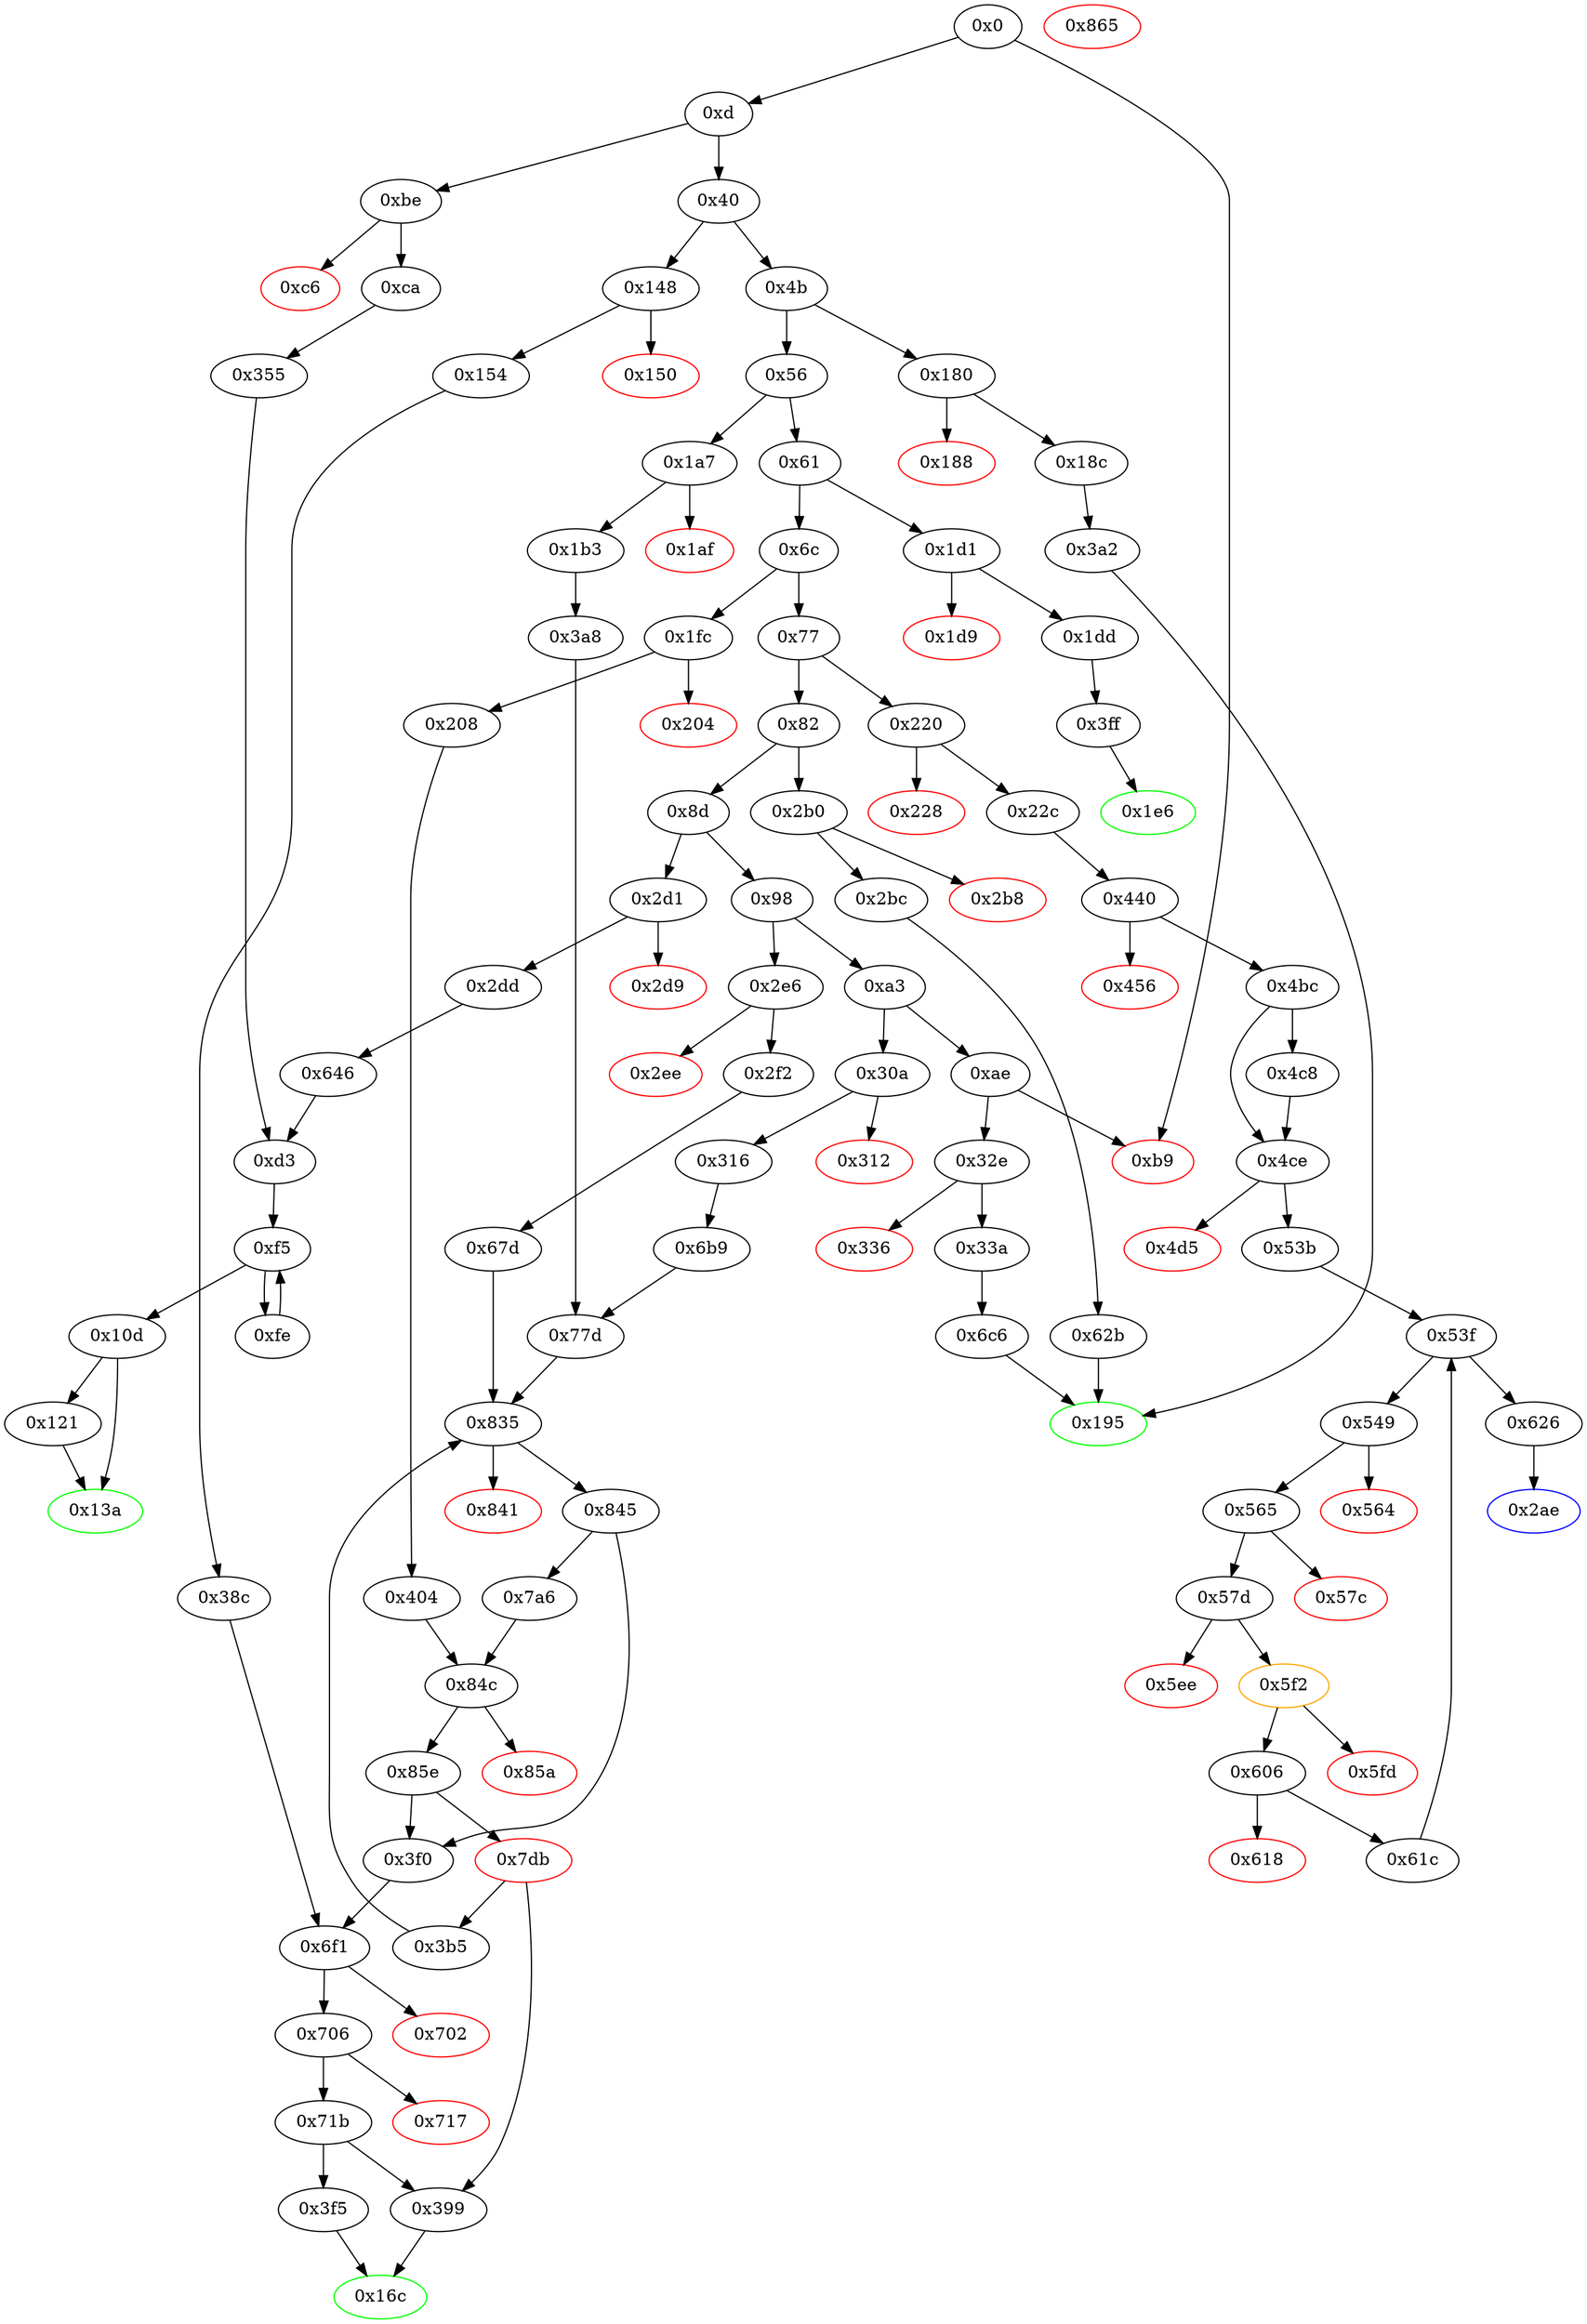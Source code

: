 strict digraph "" {
"0x10d" [fillcolor=white, id="0x10d", style=filled, tooltip="Block 0x10d\n[0x10d:0x120]\n---\nPredecessors: [0xf5]\nSuccessors: [0x121, 0x13a]\n---\n0x10d JUMPDEST\n0x10e POP\n0x10f POP\n0x110 POP\n0x111 POP\n0x112 SWAP1\n0x113 POP\n0x114 SWAP1\n0x115 DUP2\n0x116 ADD\n0x117 SWAP1\n0x118 PUSH1 0x1f\n0x11a AND\n0x11b DUP1\n0x11c ISZERO\n0x11d PUSH2 0x13a\n0x120 JUMPI\n---\n0x10d: JUMPDEST \n0x116: V73 = ADD V60 V61\n0x118: V74 = 0x1f\n0x11a: V75 = AND 0x1f V60\n0x11c: V76 = ISZERO V75\n0x11d: V77 = 0x13a\n0x120: JUMPI 0x13a V76\n---\nEntry stack: [V11, 0xd3, S9, V56, V56, V61, V62, V60, V60, V61, V62, S0]\nStack pops: 7\nStack additions: [V73, V75]\nExit stack: [V11, 0xd3, S9, V56, V56, V73, V75]\n\nDef sites:\nV11: {0xd.0x34}\n0xd3: {0xca.0xcc, 0x2dd.0x2df}\nS9: {0x355.0x359, 0x646.0x64a}\nV56: {0xd3.0xd7}\nV56: {0xd3.0xd7}\nV61: {0xd3.0xeb}\nV62: {0xd3.0xee}\nV60: {0xd3.0xe4}\nV60: {0xd3.0xe4}\nV61: {0xd3.0xeb}\nV62: {0xd3.0xee}\nS0: {0xd3.0xf3, 0xfe.0x108}\n"];
"0x3f0" [fillcolor=white, id="0x3f0", style=filled, tooltip="Block 0x3f0\n[0x3f0:0x3f4]\n---\nPredecessors: [0x845, 0x85e]\nSuccessors: [0x6f1]\n---\n0x3f0 JUMPDEST\n0x3f1 PUSH2 0x6f1\n0x3f4 JUMP\n---\n0x3f0: JUMPDEST \n0x3f1: V315 = 0x6f1\n0x3f4: JUMP 0x6f1\n---\nEntry stack: [V11, S9, S8, S7, S6, S5, S4, S3, S2, S1, S0]\nStack pops: 0\nStack additions: []\nExit stack: [V11, S9, S8, S7, S6, S5, S4, S3, S2, S1, S0]\n\nDef sites:\nV11: {0xd.0x34}\nS9: {0x1b3.0x1b5, 0xd.0x34}\nS8: {0x1b3.0x1c4, 0xd.0x34, 0x1b3.0x1b5, 0x316.0x318}\nS7: {0x208.0x20a, 0x316.0x326, 0xd.0x34, 0x1b3.0x1c9, 0x1b3.0x1c4, 0x2f2.0x2f4, 0x316.0x318}\nS6: {0x208.0x20a, 0x316.0x329, 0x208.0x218, 0x1b3.0x1cc, 0x1b3.0x1c9, 0x2f2.0x302, 0x316.0x326}\nS5: {0x6b9.0x6ba, 0x208.0x218, 0x3a8.0x3a9, 0x208.0x21b, 0x1b3.0x1cc, 0x2f2.0x305, 0x316.0x329}\nS4: {0x6b9.0x6ba, 0x208.0x21b, 0x3a8.0x3a9, 0x6b9.0x6bc, 0x67d.0x67f, 0x3a8.0x3ab, 0x404.0x406}\nS3: {0x6b9.0x6bf, 0x1b3.0x1c4, 0x67d.0x6a4, 0x3b5.0x3db, 0x404.0x42b}\nS2: {0x316.0x326, 0x67d.0x67e, 0xd.0x34, 0x1b3.0x1c9, 0x1b3.0x1c4, 0x404.0x405, 0x316.0x318}\nS1: {0x208.0x218, 0x1b3.0x1cc, 0x2f2.0x302, 0x3b5.0x3d1, 0x316.0x329}\nS0: {0x845.0x849, 0x84c.0x851}\n"];
"0x4b" [fillcolor=white, id="0x4b", style=filled, tooltip="Block 0x4b\n[0x4b:0x55]\n---\nPredecessors: [0x40]\nSuccessors: [0x56, 0x180]\n---\n0x4b DUP1\n0x4c PUSH4 0x18160ddd\n0x51 EQ\n0x52 PUSH2 0x180\n0x55 JUMPI\n---\n0x4c: V18 = 0x18160ddd\n0x51: V19 = EQ 0x18160ddd V11\n0x52: V20 = 0x180\n0x55: JUMPI 0x180 V19\n---\nEntry stack: [V11]\nStack pops: 1\nStack additions: [S0]\nExit stack: [V11]\n\nDef sites:\nV11: {0xd.0x34}\n"];
"0x1b3" [fillcolor=white, id="0x1b3", style=filled, tooltip="Block 0x1b3\n[0x1b3:0x1d0]\n---\nPredecessors: [0x1a7]\nSuccessors: [0x3a8]\n---\n0x1b3 JUMPDEST\n0x1b4 POP\n0x1b5 PUSH2 0x16c\n0x1b8 PUSH1 0x1\n0x1ba PUSH1 0xa0\n0x1bc PUSH1 0x2\n0x1be EXP\n0x1bf SUB\n0x1c0 PUSH1 0x4\n0x1c2 CALLDATALOAD\n0x1c3 DUP2\n0x1c4 AND\n0x1c5 SWAP1\n0x1c6 PUSH1 0x24\n0x1c8 CALLDATALOAD\n0x1c9 AND\n0x1ca PUSH1 0x44\n0x1cc CALLDATALOAD\n0x1cd PUSH2 0x3a8\n0x1d0 JUMP\n---\n0x1b3: JUMPDEST \n0x1b5: V133 = 0x16c\n0x1b8: V134 = 0x1\n0x1ba: V135 = 0xa0\n0x1bc: V136 = 0x2\n0x1be: V137 = EXP 0x2 0xa0\n0x1bf: V138 = SUB 0x10000000000000000000000000000000000000000 0x1\n0x1c0: V139 = 0x4\n0x1c2: V140 = CALLDATALOAD 0x4\n0x1c4: V141 = AND 0xffffffffffffffffffffffffffffffffffffffff V140\n0x1c6: V142 = 0x24\n0x1c8: V143 = CALLDATALOAD 0x24\n0x1c9: V144 = AND V143 0xffffffffffffffffffffffffffffffffffffffff\n0x1ca: V145 = 0x44\n0x1cc: V146 = CALLDATALOAD 0x44\n0x1cd: V147 = 0x3a8\n0x1d0: JUMP 0x3a8\n---\nEntry stack: [V11, V129]\nStack pops: 1\nStack additions: [0x16c, V141, V144, V146]\nExit stack: [V11, 0x16c, V141, V144, V146]\n\nDef sites:\nV11: {0xd.0x34}\nV129: {0x1a7.0x1a8}\n"];
"0x4bc" [fillcolor=white, id="0x4bc", style=filled, tooltip="Block 0x4bc\n[0x4bc:0x4c7]\n---\nPredecessors: [0x440]\nSuccessors: [0x4c8, 0x4ce]\n---\n0x4bc JUMPDEST\n0x4bd PUSH1 0x0\n0x4bf DUP4\n0x4c0 MLOAD\n0x4c1 GT\n0x4c2 DUP1\n0x4c3 ISZERO\n0x4c4 PUSH2 0x4ce\n0x4c7 JUMPI\n---\n0x4bc: JUMPDEST \n0x4bd: V365 = 0x0\n0x4c0: V366 = M[V183]\n0x4c1: V367 = GT V366 0x0\n0x4c3: V368 = ISZERO V367\n0x4c4: V369 = 0x4ce\n0x4c7: JUMPI 0x4ce V368\n---\nEntry stack: [V11, 0x2ae, V183, V198, 0x0]\nStack pops: 3\nStack additions: [S2, S1, S0, V367]\nExit stack: [V11, 0x2ae, V183, V198, 0x0, V367]\n\nDef sites:\nV11: {0xd.0x34}\n0x2ae: {0x22c.0x24a}\nV183: {0x22c.0x231}\nV198: {0x22c.0x26a}\n0x0: {0x440.0x444}\n"];
"0x3f5" [fillcolor=white, id="0x3f5", style=filled, tooltip="Block 0x3f5\n[0x3f5:0x3fe]\n---\nPredecessors: [0x71b]\nSuccessors: [0x16c]\n---\n0x3f5 JUMPDEST\n0x3f6 POP\n0x3f7 PUSH1 0x1\n0x3f9 SWAP4\n0x3fa SWAP3\n0x3fb POP\n0x3fc POP\n0x3fd POP\n0x3fe JUMP\n---\n0x3f5: JUMPDEST \n0x3f7: V316 = 0x1\n0x3fe: JUMP S4\n---\nEntry stack: [V11, S5, S4, S3, S2, S1, {0x0, 0x399, 0x3b5}]\nStack pops: 5\nStack additions: [0x1]\nExit stack: [V11, S5, 0x1]\n\nDef sites:\nV11: {0xd.0x34}\nS5: {0x1b3.0x1b5, 0xd.0x34}\nS4: {0x1b3.0x1c4, 0xd.0x34, 0x1b3.0x1b5, 0x316.0x318}\nS3: {0x208.0x20a, 0x1b3.0x1c9, 0x1b3.0x1c4, 0x2f2.0x2f4, 0x154.0x156, 0x316.0x326}\nS2: {0x208.0x218, 0x1b3.0x1cc, 0x1b3.0x1c9, 0x2f2.0x302, 0x154.0x164, 0x316.0x329}\nS1: {0x6b9.0x6ba, 0x3a8.0x3a9, 0x208.0x21b, 0x1b3.0x1cc, 0x2f2.0x305, 0x154.0x167}\n{0x0, 0x399, 0x3b5}: {0x6b9.0x6bc, 0x3a8.0x3a9, 0x3a8.0x3ab, 0x67d.0x67f, 0x38c.0x38d, 0x404.0x406}\n"];
"0x148" [fillcolor=white, id="0x148", style=filled, tooltip="Block 0x148\n[0x148:0x14f]\n---\nPredecessors: [0x40]\nSuccessors: [0x150, 0x154]\n---\n0x148 JUMPDEST\n0x149 CALLVALUE\n0x14a DUP1\n0x14b ISZERO\n0x14c PUSH2 0x154\n0x14f JUMPI\n---\n0x148: JUMPDEST \n0x149: V93 = CALLVALUE\n0x14b: V94 = ISZERO V93\n0x14c: V95 = 0x154\n0x14f: JUMPI 0x154 V94\n---\nEntry stack: [V11]\nStack pops: 0\nStack additions: [V93]\nExit stack: [V11, V93]\n\nDef sites:\nV11: {0xd.0x34}\n"];
"0x40" [fillcolor=white, id="0x40", style=filled, tooltip="Block 0x40\n[0x40:0x4a]\n---\nPredecessors: [0xd]\nSuccessors: [0x4b, 0x148]\n---\n0x40 DUP1\n0x41 PUSH4 0x95ea7b3\n0x46 EQ\n0x47 PUSH2 0x148\n0x4a JUMPI\n---\n0x41: V15 = 0x95ea7b3\n0x46: V16 = EQ 0x95ea7b3 V11\n0x47: V17 = 0x148\n0x4a: JUMPI 0x148 V16\n---\nEntry stack: [V11]\nStack pops: 1\nStack additions: [S0]\nExit stack: [V11]\n\nDef sites:\nV11: {0xd.0x34}\n"];
"0x1dd" [fillcolor=white, id="0x1dd", style=filled, tooltip="Block 0x1dd\n[0x1dd:0x1e5]\n---\nPredecessors: [0x1d1]\nSuccessors: [0x3ff]\n---\n0x1dd JUMPDEST\n0x1de POP\n0x1df PUSH2 0x1e6\n0x1e2 PUSH2 0x3ff\n0x1e5 JUMP\n---\n0x1dd: JUMPDEST \n0x1df: V152 = 0x1e6\n0x1e2: V153 = 0x3ff\n0x1e5: JUMP 0x3ff\n---\nEntry stack: [V11, V148]\nStack pops: 1\nStack additions: [0x1e6]\nExit stack: [V11, 0x1e6]\n\nDef sites:\nV11: {0xd.0x34}\nV148: {0x1d1.0x1d2}\n"];
"0xc6" [color=red, fillcolor=white, id="0xc6", style=filled, tooltip="Block 0xc6\n[0xc6:0xc9]\n---\nPredecessors: [0xbe]\nSuccessors: []\n---\n0xc6 PUSH1 0x0\n0xc8 DUP1\n0xc9 REVERT\n---\n0xc6: V52 = 0x0\n0xc9: REVERT 0x0 0x0\n---\nEntry stack: [V11, V49]\nStack pops: 0\nStack additions: []\nExit stack: [V11, V49]\n\nDef sites:\nV11: {0xd.0x34}\nV49: {0xbe.0xbf}\n"];
"0x57c" [color=red, fillcolor=white, id="0x57c", style=filled, tooltip="Block 0x57c\n[0x57c:0x57c]\n---\nPredecessors: [0x565]\nSuccessors: []\n---\n0x57c INVALID\n---\n0x57c: INVALID \n---\nEntry stack: [V11, 0x2ae, V183, V198, S5, V403, 0xa9059cbb, V415, V198, S0]\nStack pops: 0\nStack additions: []\nExit stack: [V11, 0x2ae, V183, V198, S5, V403, 0xa9059cbb, V415, V198, S0]\n\nDef sites:\nV11: {0xd.0x34}\n0x2ae: {0x22c.0x24a}\nV183: {0x22c.0x231}\nV198: {0x22c.0x26a}\nS5: {0x53b.0x53d, 0x61c.0x621}\nV403: {0x549.0x552}\n0xa9059cbb: {0x549.0x553}\nV415: {0x565.0x56f}\nV198: {0x22c.0x26a}\nS0: {0x53b.0x53d, 0x61c.0x621}\n"];
"0x188" [color=red, fillcolor=white, id="0x188", style=filled, tooltip="Block 0x188\n[0x188:0x18b]\n---\nPredecessors: [0x180]\nSuccessors: []\n---\n0x188 PUSH1 0x0\n0x18a DUP1\n0x18b REVERT\n---\n0x188: V120 = 0x0\n0x18b: REVERT 0x0 0x0\n---\nEntry stack: [V11, V117]\nStack pops: 0\nStack additions: []\nExit stack: [V11, V117]\n\nDef sites:\nV11: {0xd.0x34}\nV117: {0x180.0x181}\n"];
"0x7a6" [fillcolor=white, id="0x7a6", style=filled, tooltip="Block 0x7a6\n[0x7a6:0x7da]\n---\nPredecessors: [0x845]\nSuccessors: [0x84c]\n---\n0x7a6 JUMPDEST\n0x7a7 PUSH1 0x1\n0x7a9 PUSH1 0xa0\n0x7ab PUSH1 0x2\n0x7ad EXP\n0x7ae SUB\n0x7af DUP1\n0x7b0 DUP6\n0x7b1 AND\n0x7b2 PUSH1 0x0\n0x7b4 SWAP1\n0x7b5 DUP2\n0x7b6 MSTORE\n0x7b7 PUSH1 0x20\n0x7b9 DUP2\n0x7ba SWAP1\n0x7bb MSTORE\n0x7bc PUSH1 0x40\n0x7be DUP1\n0x7bf DUP3\n0x7c0 SHA3\n0x7c1 SWAP4\n0x7c2 SWAP1\n0x7c3 SWAP4\n0x7c4 SSTORE\n0x7c5 SWAP1\n0x7c6 DUP5\n0x7c7 AND\n0x7c8 DUP2\n0x7c9 MSTORE\n0x7ca SHA3\n0x7cb SLOAD\n0x7cc PUSH2 0x7db\n0x7cf SWAP1\n0x7d0 DUP3\n0x7d1 PUSH4 0xffffffff\n0x7d6 PUSH2 0x84c\n0x7d9 AND\n0x7da JUMP\n---\n0x7a6: JUMPDEST \n0x7a7: V589 = 0x1\n0x7a9: V590 = 0xa0\n0x7ab: V591 = 0x2\n0x7ad: V592 = EXP 0x2 0xa0\n0x7ae: V593 = SUB 0x10000000000000000000000000000000000000000 0x1\n0x7b1: V594 = AND S3 0xffffffffffffffffffffffffffffffffffffffff\n0x7b2: V595 = 0x0\n0x7b6: M[0x0] = V594\n0x7b7: V596 = 0x20\n0x7bb: M[0x20] = 0x0\n0x7bc: V597 = 0x40\n0x7c0: V598 = SHA3 0x0 0x40\n0x7c4: S[V598] = V627\n0x7c7: V599 = AND S2 0xffffffffffffffffffffffffffffffffffffffff\n0x7c9: M[0x0] = V599\n0x7ca: V600 = SHA3 0x0 0x40\n0x7cb: V601 = S[V600]\n0x7cc: V602 = 0x7db\n0x7d1: V603 = 0xffffffff\n0x7d6: V604 = 0x84c\n0x7d9: V605 = AND 0x84c 0xffffffff\n0x7da: JUMP 0x84c\n---\nEntry stack: [V11, S9, S8, S7, S6, S5, S4, S3, S2, S1, V627]\nStack pops: 4\nStack additions: [S3, S2, S1, 0x7db, V601, S1]\nExit stack: [V11, S9, S8, S7, S6, S5, S4, S3, S2, S1, 0x7db, V601, S1]\n\nDef sites:\nV11: {0xd.0x34}\nS9: {0x1b3.0x1b5, 0xd.0x34}\nS8: {0x1b3.0x1b5, 0xd.0x34, 0x1b3.0x1c4, 0x316.0x318}\nS7: {0x316.0x326, 0xd.0x34, 0x1b3.0x1c9, 0x1b3.0x1c4, 0x2f2.0x2f4, 0x316.0x318}\nS6: {0x208.0x20a, 0x316.0x329, 0x1b3.0x1cc, 0x1b3.0x1c9, 0x2f2.0x302, 0x316.0x326}\nS5: {0x6b9.0x6ba, 0x208.0x218, 0x3a8.0x3a9, 0x1b3.0x1cc, 0x2f2.0x305, 0x316.0x329}\nS4: {0x6b9.0x6ba, 0x208.0x21b, 0x3a8.0x3a9, 0x6b9.0x6bc, 0x67d.0x67f, 0x3a8.0x3ab}\nS3: {0x6b9.0x6bf, 0x67d.0x6a4, 0x3b5.0x3db, 0x1b3.0x1c4}\nS2: {0x316.0x326, 0x67d.0x67e, 0xd.0x34, 0x1b3.0x1c9, 0x1b3.0x1c4, 0x316.0x318}\nS1: {0x1b3.0x1cc, 0x2f2.0x302, 0x3b5.0x3d1, 0x316.0x329}\nV627: {0x845.0x849}\n"];
"0x706" [fillcolor=white, id="0x706", style=filled, tooltip="Block 0x706\n[0x706:0x716]\n---\nPredecessors: [0x6f1]\nSuccessors: [0x717, 0x71b]\n---\n0x706 JUMPDEST\n0x707 PUSH1 0x1\n0x709 PUSH1 0xa0\n0x70b PUSH1 0x2\n0x70d EXP\n0x70e SUB\n0x70f DUP4\n0x710 AND\n0x711 ISZERO\n0x712 ISZERO\n0x713 PUSH2 0x71b\n0x716 JUMPI\n---\n0x706: JUMPDEST \n0x707: V546 = 0x1\n0x709: V547 = 0xa0\n0x70b: V548 = 0x2\n0x70d: V549 = EXP 0x2 0xa0\n0x70e: V550 = SUB 0x10000000000000000000000000000000000000000 0x1\n0x710: V551 = AND S2 0xffffffffffffffffffffffffffffffffffffffff\n0x711: V552 = ISZERO V551\n0x712: V553 = ISZERO V552\n0x713: V554 = 0x71b\n0x716: JUMPI 0x71b V553\n---\nEntry stack: [V11, S9, S8, S7, S6, S5, {0x0, 0x399, 0x3b5}, S3, S2, S1, S0]\nStack pops: 3\nStack additions: [S2, S1, S0]\nExit stack: [V11, S9, S8, S7, S6, S5, {0x0, 0x399, 0x3b5}, S3, S2, S1, S0]\n\nDef sites:\nV11: {0xd.0x34}\nS9: {0x1b3.0x1b5, 0xd.0x34}\nS8: {0x1b3.0x1c4, 0xd.0x34, 0x1b3.0x1b5, 0x316.0x318}\nS7: {0x208.0x20a, 0x1b3.0x1c9, 0x1b3.0x1c4, 0x2f2.0x2f4, 0x154.0x156, 0x316.0x326}\nS6: {0x208.0x218, 0x1b3.0x1cc, 0x1b3.0x1c9, 0x2f2.0x302, 0x154.0x164, 0x316.0x329}\nS5: {0x6b9.0x6ba, 0x3a8.0x3a9, 0x208.0x21b, 0x1b3.0x1cc, 0x2f2.0x305, 0x154.0x167}\n{0x0, 0x399, 0x3b5}: {0x6b9.0x6bc, 0x3a8.0x3a9, 0x3a8.0x3ab, 0x67d.0x67f, 0x38c.0x38d, 0x404.0x406}\nS3: {0x6b9.0x6bf, 0x67d.0x6a4, 0x38c.0x38f, 0x1b3.0x1c4, 0x3b5.0x3db, 0x404.0x42b}\nS2: {0x67d.0x67e, 0x38c.0x392, 0x1b3.0x1c9, 0x1b3.0x1c4, 0x404.0x405, 0x316.0x326}\nS1: {0x208.0x218, 0x1b3.0x1cc, 0x2f2.0x302, 0x3b5.0x3d1, 0x154.0x164, 0x316.0x329}\nS0: {0x154.0x167, 0x845_0x3b5.0x849, 0x845_0x77d_0x3a8.0x849, 0x845_0x67d.0x849, 0x845_0x77d_0x6b9.0x849, 0x84c_0x7a6_0x6b9.0x851, 0x84c_0x7a6_0x3a8.0x851, 0x84c_0x404.0x851}\n"];
"0x77d" [fillcolor=white, id="0x77d", style=filled, tooltip="Block 0x77d\n[0x77d:0x7a5]\n---\nPredecessors: [0x3a8, 0x6b9]\nSuccessors: [0x835]\n---\n0x77d JUMPDEST\n0x77e PUSH1 0x1\n0x780 PUSH1 0xa0\n0x782 PUSH1 0x2\n0x784 EXP\n0x785 SUB\n0x786 DUP4\n0x787 AND\n0x788 PUSH1 0x0\n0x78a SWAP1\n0x78b DUP2\n0x78c MSTORE\n0x78d PUSH1 0x20\n0x78f DUP2\n0x790 SWAP1\n0x791 MSTORE\n0x792 PUSH1 0x40\n0x794 SWAP1\n0x795 SHA3\n0x796 SLOAD\n0x797 PUSH2 0x7a6\n0x79a SWAP1\n0x79b DUP3\n0x79c PUSH4 0xffffffff\n0x7a1 PUSH2 0x835\n0x7a4 AND\n0x7a5 JUMP\n---\n0x77d: JUMPDEST \n0x77e: V574 = 0x1\n0x780: V575 = 0xa0\n0x782: V576 = 0x2\n0x784: V577 = EXP 0x2 0xa0\n0x785: V578 = SUB 0x10000000000000000000000000000000000000000 0x1\n0x787: V579 = AND S2 0xffffffffffffffffffffffffffffffffffffffff\n0x788: V580 = 0x0\n0x78c: M[0x0] = V579\n0x78d: V581 = 0x20\n0x791: M[0x20] = 0x0\n0x792: V582 = 0x40\n0x795: V583 = SHA3 0x0 0x40\n0x796: V584 = S[V583]\n0x797: V585 = 0x7a6\n0x79c: V586 = 0xffffffff\n0x7a1: V587 = 0x835\n0x7a4: V588 = AND 0x835 0xffffffff\n0x7a5: JUMP 0x835\n---\nEntry stack: [V11, S8, S7, S6, S5, 0x0, {0x399, 0x3b5}, S2, S1, S0]\nStack pops: 3\nStack additions: [S2, S1, S0, 0x7a6, V584, S0]\nExit stack: [V11, S8, S7, S6, S5, 0x0, {0x399, 0x3b5}, S2, S1, S0, 0x7a6, V584, S0]\n\nDef sites:\nV11: {0xd.0x34}\nS8: {0x1b3.0x1b5, 0xd.0x34}\nS7: {0x1b3.0x1c4, 0x316.0x318}\nS6: {0x1b3.0x1c9, 0x316.0x326}\nS5: {0x1b3.0x1cc, 0x316.0x329}\n0x0: {0x6b9.0x6ba, 0x3a8.0x3a9}\n{0x399, 0x3b5}: {0x6b9.0x6bc, 0x3a8.0x3ab}\nS2: {0x6b9.0x6bf, 0x1b3.0x1c4}\nS1: {0x1b3.0x1c9, 0x316.0x326}\nS0: {0x1b3.0x1cc, 0x316.0x329}\n"];
"0x717" [color=red, fillcolor=white, id="0x717", style=filled, tooltip="Block 0x717\n[0x717:0x71a]\n---\nPredecessors: [0x706]\nSuccessors: []\n---\n0x717 PUSH1 0x0\n0x719 DUP1\n0x71a REVERT\n---\n0x717: V555 = 0x0\n0x71a: REVERT 0x0 0x0\n---\nEntry stack: [V11, S9, S8, S7, S6, S5, {0x0, 0x399, 0x3b5}, S3, S2, S1, S0]\nStack pops: 0\nStack additions: []\nExit stack: [V11, S9, S8, S7, S6, S5, {0x0, 0x399, 0x3b5}, S3, S2, S1, S0]\n\nDef sites:\nV11: {0xd.0x34}\nS9: {0x1b3.0x1b5, 0xd.0x34}\nS8: {0x1b3.0x1c4, 0xd.0x34, 0x1b3.0x1b5, 0x316.0x318}\nS7: {0x208.0x20a, 0x1b3.0x1c9, 0x1b3.0x1c4, 0x2f2.0x2f4, 0x154.0x156, 0x316.0x326}\nS6: {0x208.0x218, 0x1b3.0x1cc, 0x1b3.0x1c9, 0x2f2.0x302, 0x154.0x164, 0x316.0x329}\nS5: {0x6b9.0x6ba, 0x3a8.0x3a9, 0x208.0x21b, 0x1b3.0x1cc, 0x2f2.0x305, 0x154.0x167}\n{0x0, 0x399, 0x3b5}: {0x6b9.0x6bc, 0x3a8.0x3a9, 0x3a8.0x3ab, 0x67d.0x67f, 0x38c.0x38d, 0x404.0x406}\nS3: {0x6b9.0x6bf, 0x67d.0x6a4, 0x38c.0x38f, 0x1b3.0x1c4, 0x3b5.0x3db, 0x404.0x42b}\nS2: {0x67d.0x67e, 0x38c.0x392, 0x1b3.0x1c9, 0x1b3.0x1c4, 0x404.0x405, 0x316.0x326}\nS1: {0x208.0x218, 0x1b3.0x1cc, 0x2f2.0x302, 0x3b5.0x3d1, 0x154.0x164, 0x316.0x329}\nS0: {0x154.0x167, 0x845_0x3b5.0x849, 0x845_0x67d.0x849, 0x845_0x77d_0x6b9.0x849, 0x845_0x77d_0x3a8.0x849, 0x84c_0x7a6_0x6b9.0x851, 0x84c_0x7a6_0x3a8.0x851, 0x84c_0x404.0x851}\n"];
"0x220" [fillcolor=white, id="0x220", style=filled, tooltip="Block 0x220\n[0x220:0x227]\n---\nPredecessors: [0x77]\nSuccessors: [0x228, 0x22c]\n---\n0x220 JUMPDEST\n0x221 CALLVALUE\n0x222 DUP1\n0x223 ISZERO\n0x224 PUSH2 0x22c\n0x227 JUMPI\n---\n0x220: JUMPDEST \n0x221: V178 = CALLVALUE\n0x223: V179 = ISZERO V178\n0x224: V180 = 0x22c\n0x227: JUMPI 0x22c V179\n---\nEntry stack: [V11]\nStack pops: 0\nStack additions: [V178]\nExit stack: [V11, V178]\n\nDef sites:\nV11: {0xd.0x34}\n"];
"0xa3" [fillcolor=white, id="0xa3", style=filled, tooltip="Block 0xa3\n[0xa3:0xad]\n---\nPredecessors: [0x98]\nSuccessors: [0xae, 0x30a]\n---\n0xa3 DUP1\n0xa4 PUSH4 0xa9059cbb\n0xa9 EQ\n0xaa PUSH2 0x30a\n0xad JUMPI\n---\n0xa4: V42 = 0xa9059cbb\n0xa9: V43 = EQ 0xa9059cbb V11\n0xaa: V44 = 0x30a\n0xad: JUMPI 0x30a V43\n---\nEntry stack: [V11]\nStack pops: 1\nStack additions: [S0]\nExit stack: [V11]\n\nDef sites:\nV11: {0xd.0x34}\n"];
"0x2ae" [color=blue, fillcolor=white, id="0x2ae", style=filled, tooltip="Block 0x2ae\n[0x2ae:0x2af]\n---\nPredecessors: [0x626]\nSuccessors: []\n---\n0x2ae JUMPDEST\n0x2af STOP\n---\n0x2ae: JUMPDEST \n0x2af: STOP \n---\nEntry stack: [V11]\nStack pops: 0\nStack additions: []\nExit stack: [V11]\n\nDef sites:\nV11: {0xd.0x34}\n"];
"0x440" [fillcolor=white, id="0x440", style=filled, tooltip="Block 0x440\n[0x440:0x455]\n---\nPredecessors: [0x22c]\nSuccessors: [0x456, 0x4bc]\n---\n0x440 JUMPDEST\n0x441 PUSH1 0x3\n0x443 SLOAD\n0x444 PUSH1 0x0\n0x446 SWAP1\n0x447 PUSH1 0x1\n0x449 PUSH1 0xa0\n0x44b PUSH1 0x2\n0x44d EXP\n0x44e SUB\n0x44f AND\n0x450 CALLER\n0x451 EQ\n0x452 PUSH2 0x4bc\n0x455 JUMPI\n---\n0x440: JUMPDEST \n0x441: V337 = 0x3\n0x443: V338 = S[0x3]\n0x444: V339 = 0x0\n0x447: V340 = 0x1\n0x449: V341 = 0xa0\n0x44b: V342 = 0x2\n0x44d: V343 = EXP 0x2 0xa0\n0x44e: V344 = SUB 0x10000000000000000000000000000000000000000 0x1\n0x44f: V345 = AND 0xffffffffffffffffffffffffffffffffffffffff V338\n0x450: V346 = CALLER\n0x451: V347 = EQ V346 V345\n0x452: V348 = 0x4bc\n0x455: JUMPI 0x4bc V347\n---\nEntry stack: [V11, 0x2ae, V183, V198]\nStack pops: 0\nStack additions: [0x0]\nExit stack: [V11, 0x2ae, V183, V198, 0x0]\n\nDef sites:\nV11: {0xd.0x34}\n0x2ae: {0x22c.0x24a}\nV183: {0x22c.0x231}\nV198: {0x22c.0x26a}\n"];
"0x0" [fillcolor=white, id="0x0", style=filled, tooltip="Block 0x0\n[0x0:0xc]\n---\nPredecessors: []\nSuccessors: [0xd, 0xb9]\n---\n0x0 PUSH1 0x80\n0x2 PUSH1 0x40\n0x4 MSTORE\n0x5 PUSH1 0x4\n0x7 CALLDATASIZE\n0x8 LT\n0x9 PUSH2 0xb9\n0xc JUMPI\n---\n0x0: V0 = 0x80\n0x2: V1 = 0x40\n0x4: M[0x40] = 0x80\n0x5: V2 = 0x4\n0x7: V3 = CALLDATASIZE\n0x8: V4 = LT V3 0x4\n0x9: V5 = 0xb9\n0xc: JUMPI 0xb9 V4\n---\nEntry stack: []\nStack pops: 0\nStack additions: []\nExit stack: []\n\nDef sites:\n"];
"0x2f2" [fillcolor=white, id="0x2f2", style=filled, tooltip="Block 0x2f2\n[0x2f2:0x309]\n---\nPredecessors: [0x2e6]\nSuccessors: [0x67d]\n---\n0x2f2 JUMPDEST\n0x2f3 POP\n0x2f4 PUSH2 0x16c\n0x2f7 PUSH1 0x1\n0x2f9 PUSH1 0xa0\n0x2fb PUSH1 0x2\n0x2fd EXP\n0x2fe SUB\n0x2ff PUSH1 0x4\n0x301 CALLDATALOAD\n0x302 AND\n0x303 PUSH1 0x24\n0x305 CALLDATALOAD\n0x306 PUSH2 0x67d\n0x309 JUMP\n---\n0x2f2: JUMPDEST \n0x2f4: V234 = 0x16c\n0x2f7: V235 = 0x1\n0x2f9: V236 = 0xa0\n0x2fb: V237 = 0x2\n0x2fd: V238 = EXP 0x2 0xa0\n0x2fe: V239 = SUB 0x10000000000000000000000000000000000000000 0x1\n0x2ff: V240 = 0x4\n0x301: V241 = CALLDATALOAD 0x4\n0x302: V242 = AND V241 0xffffffffffffffffffffffffffffffffffffffff\n0x303: V243 = 0x24\n0x305: V244 = CALLDATALOAD 0x24\n0x306: V245 = 0x67d\n0x309: JUMP 0x67d\n---\nEntry stack: [V11, V230]\nStack pops: 1\nStack additions: [0x16c, V242, V244]\nExit stack: [V11, 0x16c, V242, V244]\n\nDef sites:\nV11: {0xd.0x34}\nV230: {0x2e6.0x2e7}\n"];
"0x5f2" [color=orange, fillcolor=white, id="0x5f2", style=filled, tooltip="Block 0x5f2\n[0x5f2:0x5fc]\n---\nPredecessors: [0x57d]\nSuccessors: [0x5fd, 0x606]\n---\n0x5f2 JUMPDEST\n0x5f3 POP\n0x5f4 GAS\n0x5f5 CALL\n0x5f6 ISZERO\n0x5f7 DUP1\n0x5f8 ISZERO\n0x5f9 PUSH2 0x606\n0x5fc JUMPI\n---\n0x5f2: JUMPDEST \n0x5f4: V461 = GAS\n0x5f5: V462 = CALL V461 V403 0x0 V453 V454 V453 0x20\n0x5f6: V463 = ISZERO V462\n0x5f8: V464 = ISZERO V463\n0x5f9: V465 = 0x606\n0x5fc: JUMPI 0x606 V464\n---\nEntry stack: [V11, 0x2ae, V183, V198, S10, V403, 0xa9059cbb, V450, 0x20, V453, V454, V453, 0x0, V403, V457]\nStack pops: 7\nStack additions: [V463]\nExit stack: [V11, 0x2ae, V183, V198, S10, V403, 0xa9059cbb, V450, V463]\n\nDef sites:\nV11: {0xd.0x34}\n0x2ae: {0x22c.0x24a}\nV183: {0x22c.0x231}\nV198: {0x22c.0x26a}\nS10: {0x53b.0x53d, 0x61c.0x621}\nV403: {0x549.0x552}\n0xa9059cbb: {0x549.0x553}\nV450: {0x57d.0x5d4}\n0x20: {0x57d.0x5d9}\nV453: {0x57d.0x5dd}\nV454: {0x57d.0x5e0}\nV453: {0x57d.0x5dd}\n0x0: {0x57d.0x5e2}\nV403: {0x549.0x552}\nV457: {0x57d.0x5e7}\n"];
"0xf5" [fillcolor=white, id="0xf5", style=filled, tooltip="Block 0xf5\n[0xf5:0xfd]\n---\nPredecessors: [0xd3, 0xfe]\nSuccessors: [0xfe, 0x10d]\n---\n0xf5 JUMPDEST\n0xf6 DUP4\n0xf7 DUP2\n0xf8 LT\n0xf9 ISZERO\n0xfa PUSH2 0x10d\n0xfd JUMPI\n---\n0xf5: JUMPDEST \n0xf8: V64 = LT S0 V60\n0xf9: V65 = ISZERO V64\n0xfa: V66 = 0x10d\n0xfd: JUMPI 0x10d V65\n---\nEntry stack: [V11, 0xd3, S9, V56, V56, V61, V62, V60, V60, V61, V62, S0]\nStack pops: 4\nStack additions: [S3, S2, S1, S0]\nExit stack: [V11, 0xd3, S9, V56, V56, V61, V62, V60, V60, V61, V62, S0]\n\nDef sites:\nV11: {0xd.0x34}\n0xd3: {0xca.0xcc, 0x2dd.0x2df}\nS9: {0x355.0x359, 0x646.0x64a}\nV56: {0xd3.0xd7}\nV56: {0xd3.0xd7}\nV61: {0xd3.0xeb}\nV62: {0xd3.0xee}\nV60: {0xd3.0xe4}\nV60: {0xd3.0xe4}\nV61: {0xd3.0xeb}\nV62: {0xd3.0xee}\nS0: {0xd3.0xf3, 0xfe.0x108}\n"];
"0x606" [fillcolor=white, id="0x606", style=filled, tooltip="Block 0x606\n[0x606:0x617]\n---\nPredecessors: [0x5f2]\nSuccessors: [0x618, 0x61c]\n---\n0x606 JUMPDEST\n0x607 POP\n0x608 POP\n0x609 POP\n0x60a POP\n0x60b PUSH1 0x40\n0x60d MLOAD\n0x60e RETURNDATASIZE\n0x60f PUSH1 0x20\n0x611 DUP2\n0x612 LT\n0x613 ISZERO\n0x614 PUSH2 0x61c\n0x617 JUMPI\n---\n0x606: JUMPDEST \n0x60b: V470 = 0x40\n0x60d: V471 = M[0x40]\n0x60e: V472 = RETURNDATASIZE\n0x60f: V473 = 0x20\n0x612: V474 = LT V472 0x20\n0x613: V475 = ISZERO V474\n0x614: V476 = 0x61c\n0x617: JUMPI 0x61c V475\n---\nEntry stack: [V11, 0x2ae, V183, V198, S4, V403, 0xa9059cbb, V450, V463]\nStack pops: 4\nStack additions: [V471, V472]\nExit stack: [V11, 0x2ae, V183, V198, S4, V471, V472]\n\nDef sites:\nV11: {0xd.0x34}\n0x2ae: {0x22c.0x24a}\nV183: {0x22c.0x231}\nV198: {0x22c.0x26a}\nS4: {0x53b.0x53d, 0x61c.0x621}\nV403: {0x549.0x552}\n0xa9059cbb: {0x549.0x553}\nV450: {0x57d.0x5d4}\nV463: {0x5f2.0x5f6}\n"];
"0x6c6" [fillcolor=white, id="0x6c6", style=filled, tooltip="Block 0x6c6\n[0x6c6:0x6f0]\n---\nPredecessors: [0x33a]\nSuccessors: [0x195]\n---\n0x6c6 JUMPDEST\n0x6c7 PUSH1 0x1\n0x6c9 PUSH1 0xa0\n0x6cb PUSH1 0x2\n0x6cd EXP\n0x6ce SUB\n0x6cf SWAP2\n0x6d0 DUP3\n0x6d1 AND\n0x6d2 PUSH1 0x0\n0x6d4 SWAP1\n0x6d5 DUP2\n0x6d6 MSTORE\n0x6d7 PUSH1 0x1\n0x6d9 PUSH1 0x20\n0x6db SWAP1\n0x6dc DUP2\n0x6dd MSTORE\n0x6de PUSH1 0x40\n0x6e0 DUP1\n0x6e1 DUP4\n0x6e2 SHA3\n0x6e3 SWAP4\n0x6e4 SWAP1\n0x6e5 SWAP5\n0x6e6 AND\n0x6e7 DUP3\n0x6e8 MSTORE\n0x6e9 SWAP2\n0x6ea SWAP1\n0x6eb SWAP2\n0x6ec MSTORE\n0x6ed SHA3\n0x6ee SLOAD\n0x6ef SWAP1\n0x6f0 JUMP\n---\n0x6c6: JUMPDEST \n0x6c7: V522 = 0x1\n0x6c9: V523 = 0xa0\n0x6cb: V524 = 0x2\n0x6cd: V525 = EXP 0x2 0xa0\n0x6ce: V526 = SUB 0x10000000000000000000000000000000000000000 0x1\n0x6d1: V527 = AND 0xffffffffffffffffffffffffffffffffffffffff V274\n0x6d2: V528 = 0x0\n0x6d6: M[0x0] = V527\n0x6d7: V529 = 0x1\n0x6d9: V530 = 0x20\n0x6dd: M[0x20] = 0x1\n0x6de: V531 = 0x40\n0x6e2: V532 = SHA3 0x0 0x40\n0x6e6: V533 = AND 0xffffffffffffffffffffffffffffffffffffffff V277\n0x6e8: M[0x0] = V533\n0x6ec: M[0x20] = V532\n0x6ed: V534 = SHA3 0x0 0x40\n0x6ee: V535 = S[V534]\n0x6f0: JUMP 0x195\n---\nEntry stack: [V11, 0x195, V274, V277]\nStack pops: 3\nStack additions: [V535]\nExit stack: [V11, V535]\n\nDef sites:\nV11: {0xd.0x34}\n0x195: {0x33a.0x33c}\nV274: {0x33a.0x34b}\nV277: {0x33a.0x350}\n"];
"0x845" [fillcolor=white, id="0x845", style=filled, tooltip="Block 0x845\n[0x845:0x84b]\n---\nPredecessors: [0x835]\nSuccessors: [0x3f0, 0x7a6]\n---\n0x845 JUMPDEST\n0x846 POP\n0x847 POP\n0x848 SWAP1\n0x849 SUB\n0x84a SWAP1\n0x84b JUMP\n---\n0x845: JUMPDEST \n0x849: V627 = SUB S3 S2\n0x84b: JUMP {0x3f0, 0x7a6}\n---\nEntry stack: [V11, S13, S12, S11, S10, S9, S8, S7, S6, S5, {0x3f0, 0x7a6}, S3, S2, 0x0, 0x0]\nStack pops: 5\nStack additions: [V627]\nExit stack: [V11, S13, S12, S11, S10, S9, S8, S7, S6, S5, V627]\n\nDef sites:\nV11: {0xd.0x34}\nS13: {0x1b3.0x1b5, 0xd.0x34}\nS12: {0x1b3.0x1b5, 0xd.0x34, 0x1b3.0x1c4, 0x316.0x318}\nS11: {0x316.0x326, 0xd.0x34, 0x1b3.0x1c9, 0x1b3.0x1c4, 0x2f2.0x2f4, 0x316.0x318}\nS10: {0x208.0x20a, 0x316.0x329, 0x1b3.0x1cc, 0x1b3.0x1c9, 0x2f2.0x302, 0x316.0x326}\nS9: {0x6b9.0x6ba, 0x208.0x218, 0x3a8.0x3a9, 0x1b3.0x1cc, 0x2f2.0x305, 0x316.0x329}\nS8: {0x6b9.0x6ba, 0x208.0x21b, 0x3a8.0x3a9, 0x6b9.0x6bc, 0x67d.0x67f, 0x3a8.0x3ab}\nS7: {0x6b9.0x6bf, 0x67d.0x6a4, 0x3b5.0x3db, 0x1b3.0x1c4}\nS6: {0x316.0x326, 0x67d.0x67e, 0xd.0x34, 0x1b3.0x1c9, 0x1b3.0x1c4, 0x316.0x318}\nS5: {0x1b3.0x1cc, 0x2f2.0x302, 0x3b5.0x3d1, 0x316.0x329}\n{0x3f0, 0x7a6}: {0x77d_0x6b9.0x797, 0x67d.0x6aa, 0x3b5.0x3e1, 0x77d_0x3a8.0x797}\nS3: {0x67d.0x6a1, 0x77d_0x3a8.0x796, 0x3b5.0x3da, 0x77d_0x6b9.0x796}\nS2: {0x208.0x218, 0x1b3.0x1cc, 0x2f2.0x305, 0x316.0x329}\n0x0: {0x835.0x836}\n0x0: {0x835.0x836}\n"];
"0x2b8" [color=red, fillcolor=white, id="0x2b8", style=filled, tooltip="Block 0x2b8\n[0x2b8:0x2bb]\n---\nPredecessors: [0x2b0]\nSuccessors: []\n---\n0x2b8 PUSH1 0x0\n0x2ba DUP1\n0x2bb REVERT\n---\n0x2b8: V213 = 0x0\n0x2bb: REVERT 0x0 0x0\n---\nEntry stack: [V11, V210]\nStack pops: 0\nStack additions: []\nExit stack: [V11, V210]\n\nDef sites:\nV11: {0xd.0x34}\nV210: {0x2b0.0x2b1}\n"];
"0x6b9" [fillcolor=white, id="0x6b9", style=filled, tooltip="Block 0x6b9\n[0x6b9:0x6c5]\n---\nPredecessors: [0x316]\nSuccessors: [0x77d]\n---\n0x6b9 JUMPDEST\n0x6ba PUSH1 0x0\n0x6bc PUSH2 0x399\n0x6bf CALLER\n0x6c0 DUP5\n0x6c1 DUP5\n0x6c2 PUSH2 0x77d\n0x6c5 JUMP\n---\n0x6b9: JUMPDEST \n0x6ba: V518 = 0x0\n0x6bc: V519 = 0x399\n0x6bf: V520 = CALLER\n0x6c2: V521 = 0x77d\n0x6c5: JUMP 0x77d\n---\nEntry stack: [V11, 0x16c, V258, V260]\nStack pops: 2\nStack additions: [S1, S0, 0x0, 0x399, V520, S1, S0]\nExit stack: [V11, 0x16c, V258, V260, 0x0, 0x399, V520, V258, V260]\n\nDef sites:\nV11: {0xd.0x34}\n0x16c: {0x316.0x318}\nV258: {0x316.0x326}\nV260: {0x316.0x329}\n"];
"0x626" [fillcolor=white, id="0x626", style=filled, tooltip="Block 0x626\n[0x626:0x62a]\n---\nPredecessors: [0x53f]\nSuccessors: [0x2ae]\n---\n0x626 JUMPDEST\n0x627 POP\n0x628 POP\n0x629 POP\n0x62a JUMP\n---\n0x626: JUMPDEST \n0x62a: JUMP 0x2ae\n---\nEntry stack: [V11, 0x2ae, V183, V198, S0]\nStack pops: 4\nStack additions: []\nExit stack: [V11]\n\nDef sites:\nV11: {0xd.0x34}\n0x2ae: {0x22c.0x24a}\nV183: {0x22c.0x231}\nV198: {0x22c.0x26a}\nS0: {0x53b.0x53d, 0x61c.0x621}\n"];
"0x22c" [fillcolor=white, id="0x22c", style=filled, tooltip="Block 0x22c\n[0x22c:0x2ad]\n---\nPredecessors: [0x220]\nSuccessors: [0x440]\n---\n0x22c JUMPDEST\n0x22d POP\n0x22e PUSH1 0x40\n0x230 DUP1\n0x231 MLOAD\n0x232 PUSH1 0x20\n0x234 PUSH1 0x4\n0x236 DUP1\n0x237 CALLDATALOAD\n0x238 DUP1\n0x239 DUP3\n0x23a ADD\n0x23b CALLDATALOAD\n0x23c DUP4\n0x23d DUP2\n0x23e MUL\n0x23f DUP1\n0x240 DUP7\n0x241 ADD\n0x242 DUP6\n0x243 ADD\n0x244 SWAP1\n0x245 SWAP7\n0x246 MSTORE\n0x247 DUP1\n0x248 DUP6\n0x249 MSTORE\n0x24a PUSH2 0x2ae\n0x24d SWAP6\n0x24e CALLDATASIZE\n0x24f SWAP6\n0x250 SWAP4\n0x251 SWAP5\n0x252 PUSH1 0x24\n0x254 SWAP5\n0x255 SWAP4\n0x256 DUP6\n0x257 ADD\n0x258 SWAP3\n0x259 SWAP2\n0x25a DUP3\n0x25b SWAP2\n0x25c DUP6\n0x25d ADD\n0x25e SWAP1\n0x25f DUP5\n0x260 SWAP1\n0x261 DUP1\n0x262 DUP3\n0x263 DUP5\n0x264 CALLDATACOPY\n0x265 POP\n0x266 POP\n0x267 PUSH1 0x40\n0x269 DUP1\n0x26a MLOAD\n0x26b DUP8\n0x26c CALLDATALOAD\n0x26d DUP10\n0x26e ADD\n0x26f DUP1\n0x270 CALLDATALOAD\n0x271 PUSH1 0x20\n0x273 DUP2\n0x274 DUP2\n0x275 MUL\n0x276 DUP5\n0x277 DUP2\n0x278 ADD\n0x279 DUP3\n0x27a ADD\n0x27b SWAP1\n0x27c SWAP6\n0x27d MSTORE\n0x27e DUP2\n0x27f DUP5\n0x280 MSTORE\n0x281 SWAP9\n0x282 SWAP12\n0x283 SWAP11\n0x284 SWAP10\n0x285 DUP10\n0x286 ADD\n0x287 SWAP9\n0x288 SWAP3\n0x289 SWAP8\n0x28a POP\n0x28b SWAP1\n0x28c DUP3\n0x28d ADD\n0x28e SWAP6\n0x28f POP\n0x290 SWAP4\n0x291 POP\n0x292 DUP4\n0x293 SWAP3\n0x294 POP\n0x295 DUP6\n0x296 ADD\n0x297 SWAP1\n0x298 DUP5\n0x299 SWAP1\n0x29a DUP1\n0x29b DUP3\n0x29c DUP5\n0x29d CALLDATACOPY\n0x29e POP\n0x29f SWAP5\n0x2a0 SWAP8\n0x2a1 POP\n0x2a2 PUSH2 0x440\n0x2a5 SWAP7\n0x2a6 POP\n0x2a7 POP\n0x2a8 POP\n0x2a9 POP\n0x2aa POP\n0x2ab POP\n0x2ac POP\n0x2ad JUMP\n---\n0x22c: JUMPDEST \n0x22e: V182 = 0x40\n0x231: V183 = M[0x40]\n0x232: V184 = 0x20\n0x234: V185 = 0x4\n0x237: V186 = CALLDATALOAD 0x4\n0x23a: V187 = ADD 0x4 V186\n0x23b: V188 = CALLDATALOAD V187\n0x23e: V189 = MUL V188 0x20\n0x241: V190 = ADD V183 V189\n0x243: V191 = ADD 0x20 V190\n0x246: M[0x40] = V191\n0x249: M[V183] = V188\n0x24a: V192 = 0x2ae\n0x24e: V193 = CALLDATASIZE\n0x252: V194 = 0x24\n0x257: V195 = ADD 0x24 V186\n0x25d: V196 = ADD V183 0x20\n0x264: CALLDATACOPY V196 V195 V189\n0x267: V197 = 0x40\n0x26a: V198 = M[0x40]\n0x26c: V199 = CALLDATALOAD 0x24\n0x26e: V200 = ADD 0x4 V199\n0x270: V201 = CALLDATALOAD V200\n0x271: V202 = 0x20\n0x275: V203 = MUL 0x20 V201\n0x278: V204 = ADD V203 V198\n0x27a: V205 = ADD 0x20 V204\n0x27d: M[0x40] = V205\n0x280: M[V198] = V201\n0x286: V206 = ADD 0x20 0x24\n0x28d: V207 = ADD 0x20 V200\n0x296: V208 = ADD V198 0x20\n0x29d: CALLDATACOPY V208 V207 V203\n0x2a2: V209 = 0x440\n0x2ad: JUMP 0x440\n---\nEntry stack: [V11, V178]\nStack pops: 1\nStack additions: [0x2ae, V183, V198]\nExit stack: [V11, 0x2ae, V183, V198]\n\nDef sites:\nV11: {0xd.0x34}\nV178: {0x220.0x221}\n"];
"0x2e6" [fillcolor=white, id="0x2e6", style=filled, tooltip="Block 0x2e6\n[0x2e6:0x2ed]\n---\nPredecessors: [0x98]\nSuccessors: [0x2ee, 0x2f2]\n---\n0x2e6 JUMPDEST\n0x2e7 CALLVALUE\n0x2e8 DUP1\n0x2e9 ISZERO\n0x2ea PUSH2 0x2f2\n0x2ed JUMPI\n---\n0x2e6: JUMPDEST \n0x2e7: V230 = CALLVALUE\n0x2e9: V231 = ISZERO V230\n0x2ea: V232 = 0x2f2\n0x2ed: JUMPI 0x2f2 V231\n---\nEntry stack: [V11]\nStack pops: 0\nStack additions: [V230]\nExit stack: [V11, V230]\n\nDef sites:\nV11: {0xd.0x34}\n"];
"0x56" [fillcolor=white, id="0x56", style=filled, tooltip="Block 0x56\n[0x56:0x60]\n---\nPredecessors: [0x4b]\nSuccessors: [0x61, 0x1a7]\n---\n0x56 DUP1\n0x57 PUSH4 0x23b872dd\n0x5c EQ\n0x5d PUSH2 0x1a7\n0x60 JUMPI\n---\n0x57: V21 = 0x23b872dd\n0x5c: V22 = EQ 0x23b872dd V11\n0x5d: V23 = 0x1a7\n0x60: JUMPI 0x1a7 V22\n---\nEntry stack: [V11]\nStack pops: 1\nStack additions: [S0]\nExit stack: [V11]\n\nDef sites:\nV11: {0xd.0x34}\n"];
"0x98" [fillcolor=white, id="0x98", style=filled, tooltip="Block 0x98\n[0x98:0xa2]\n---\nPredecessors: [0x8d]\nSuccessors: [0xa3, 0x2e6]\n---\n0x98 DUP1\n0x99 PUSH4 0xa457c2d7\n0x9e EQ\n0x9f PUSH2 0x2e6\n0xa2 JUMPI\n---\n0x99: V39 = 0xa457c2d7\n0x9e: V40 = EQ 0xa457c2d7 V11\n0x9f: V41 = 0x2e6\n0xa2: JUMPI 0x2e6 V40\n---\nEntry stack: [V11]\nStack pops: 1\nStack additions: [S0]\nExit stack: [V11]\n\nDef sites:\nV11: {0xd.0x34}\n"];
"0x2d1" [fillcolor=white, id="0x2d1", style=filled, tooltip="Block 0x2d1\n[0x2d1:0x2d8]\n---\nPredecessors: [0x8d]\nSuccessors: [0x2d9, 0x2dd]\n---\n0x2d1 JUMPDEST\n0x2d2 CALLVALUE\n0x2d3 DUP1\n0x2d4 ISZERO\n0x2d5 PUSH2 0x2dd\n0x2d8 JUMPI\n---\n0x2d1: JUMPDEST \n0x2d2: V224 = CALLVALUE\n0x2d4: V225 = ISZERO V224\n0x2d5: V226 = 0x2dd\n0x2d8: JUMPI 0x2dd V225\n---\nEntry stack: [V11]\nStack pops: 0\nStack additions: [V224]\nExit stack: [V11, V224]\n\nDef sites:\nV11: {0xd.0x34}\n"];
"0x6c" [fillcolor=white, id="0x6c", style=filled, tooltip="Block 0x6c\n[0x6c:0x76]\n---\nPredecessors: [0x61]\nSuccessors: [0x77, 0x1fc]\n---\n0x6c DUP1\n0x6d PUSH4 0x39509351\n0x72 EQ\n0x73 PUSH2 0x1fc\n0x76 JUMPI\n---\n0x6d: V27 = 0x39509351\n0x72: V28 = EQ 0x39509351 V11\n0x73: V29 = 0x1fc\n0x76: JUMPI 0x1fc V28\n---\nEntry stack: [V11]\nStack pops: 1\nStack additions: [S0]\nExit stack: [V11]\n\nDef sites:\nV11: {0xd.0x34}\n"];
"0xca" [fillcolor=white, id="0xca", style=filled, tooltip="Block 0xca\n[0xca:0xd2]\n---\nPredecessors: [0xbe]\nSuccessors: [0x355]\n---\n0xca JUMPDEST\n0xcb POP\n0xcc PUSH2 0xd3\n0xcf PUSH2 0x355\n0xd2 JUMP\n---\n0xca: JUMPDEST \n0xcc: V53 = 0xd3\n0xcf: V54 = 0x355\n0xd2: JUMP 0x355\n---\nEntry stack: [V11, V49]\nStack pops: 1\nStack additions: [0xd3]\nExit stack: [V11, 0xd3]\n\nDef sites:\nV11: {0xd.0x34}\nV49: {0xbe.0xbf}\n"];
"0x180" [fillcolor=white, id="0x180", style=filled, tooltip="Block 0x180\n[0x180:0x187]\n---\nPredecessors: [0x4b]\nSuccessors: [0x188, 0x18c]\n---\n0x180 JUMPDEST\n0x181 CALLVALUE\n0x182 DUP1\n0x183 ISZERO\n0x184 PUSH2 0x18c\n0x187 JUMPI\n---\n0x180: JUMPDEST \n0x181: V117 = CALLVALUE\n0x183: V118 = ISZERO V117\n0x184: V119 = 0x18c\n0x187: JUMPI 0x18c V118\n---\nEntry stack: [V11]\nStack pops: 0\nStack additions: [V117]\nExit stack: [V11, V117]\n\nDef sites:\nV11: {0xd.0x34}\n"];
"0x404" [fillcolor=white, id="0x404", style=filled, tooltip="Block 0x404\n[0x404:0x43f]\n---\nPredecessors: [0x208]\nSuccessors: [0x84c]\n---\n0x404 JUMPDEST\n0x405 CALLER\n0x406 PUSH1 0x0\n0x408 DUP2\n0x409 DUP2\n0x40a MSTORE\n0x40b PUSH1 0x1\n0x40d PUSH1 0x20\n0x40f SWAP1\n0x410 DUP2\n0x411 MSTORE\n0x412 PUSH1 0x40\n0x414 DUP1\n0x415 DUP4\n0x416 SHA3\n0x417 PUSH1 0x1\n0x419 PUSH1 0xa0\n0x41b PUSH1 0x2\n0x41d EXP\n0x41e SUB\n0x41f DUP8\n0x420 AND\n0x421 DUP5\n0x422 MSTORE\n0x423 SWAP1\n0x424 SWAP2\n0x425 MSTORE\n0x426 DUP2\n0x427 SHA3\n0x428 SLOAD\n0x429 SWAP1\n0x42a SWAP2\n0x42b PUSH2 0x399\n0x42e SWAP2\n0x42f DUP6\n0x430 SWAP1\n0x431 PUSH2 0x3f0\n0x434 SWAP1\n0x435 DUP7\n0x436 PUSH4 0xffffffff\n0x43b PUSH2 0x84c\n0x43e AND\n0x43f JUMP\n---\n0x404: JUMPDEST \n0x405: V318 = CALLER\n0x406: V319 = 0x0\n0x40a: M[0x0] = V318\n0x40b: V320 = 0x1\n0x40d: V321 = 0x20\n0x411: M[0x20] = 0x1\n0x412: V322 = 0x40\n0x416: V323 = SHA3 0x0 0x40\n0x417: V324 = 0x1\n0x419: V325 = 0xa0\n0x41b: V326 = 0x2\n0x41d: V327 = EXP 0x2 0xa0\n0x41e: V328 = SUB 0x10000000000000000000000000000000000000000 0x1\n0x420: V329 = AND V174 0xffffffffffffffffffffffffffffffffffffffff\n0x422: M[0x0] = V329\n0x425: M[0x20] = V323\n0x427: V330 = SHA3 0x0 0x40\n0x428: V331 = S[V330]\n0x42b: V332 = 0x399\n0x431: V333 = 0x3f0\n0x436: V334 = 0xffffffff\n0x43b: V335 = 0x84c\n0x43e: V336 = AND 0x84c 0xffffffff\n0x43f: JUMP 0x84c\n---\nEntry stack: [V11, 0x16c, V174, V176]\nStack pops: 2\nStack additions: [S1, S0, 0x0, 0x399, V318, S1, 0x3f0, V331, S0]\nExit stack: [V11, 0x16c, V174, V176, 0x0, 0x399, V318, V174, 0x3f0, V331, V176]\n\nDef sites:\nV11: {0xd.0x34}\n0x16c: {0x208.0x20a}\nV174: {0x208.0x218}\nV176: {0x208.0x21b}\n"];
"0x7db" [color=red, fillcolor=white, id="0x7db", style=filled, tooltip="Block 0x7db\n[0x7db:0x834]\n---\nPredecessors: [0x85e]\nSuccessors: [0x399, 0x3b5]\n---\n0x7db JUMPDEST\n0x7dc PUSH1 0x1\n0x7de PUSH1 0xa0\n0x7e0 PUSH1 0x2\n0x7e2 EXP\n0x7e3 SUB\n0x7e4 DUP1\n0x7e5 DUP5\n0x7e6 AND\n0x7e7 PUSH1 0x0\n0x7e9 DUP2\n0x7ea DUP2\n0x7eb MSTORE\n0x7ec PUSH1 0x20\n0x7ee DUP2\n0x7ef DUP2\n0x7f0 MSTORE\n0x7f1 PUSH1 0x40\n0x7f3 SWAP2\n0x7f4 DUP3\n0x7f5 SWAP1\n0x7f6 SHA3\n0x7f7 SWAP5\n0x7f8 SWAP1\n0x7f9 SWAP5\n0x7fa SSTORE\n0x7fb DUP1\n0x7fc MLOAD\n0x7fd DUP6\n0x7fe DUP2\n0x7ff MSTORE\n0x800 SWAP1\n0x801 MLOAD\n0x802 SWAP2\n0x803 SWAP4\n0x804 SWAP3\n0x805 DUP8\n0x806 AND\n0x807 SWAP3\n0x808 PUSH32 0xddf252ad1be2c89b69c2b068fc378daa952ba7f163c4a11628f55a4df523b3ef\n0x829 SWAP3\n0x82a SWAP2\n0x82b DUP3\n0x82c SWAP1\n0x82d SUB\n0x82e ADD\n0x82f SWAP1\n0x830 LOG3\n0x831 POP\n0x832 POP\n0x833 POP\n0x834 JUMP\n---\n0x7db: JUMPDEST \n0x7dc: V606 = 0x1\n0x7de: V607 = 0xa0\n0x7e0: V608 = 0x2\n0x7e2: V609 = EXP 0x2 0xa0\n0x7e3: V610 = SUB 0x10000000000000000000000000000000000000000 0x1\n0x7e6: V611 = AND S2 0xffffffffffffffffffffffffffffffffffffffff\n0x7e7: V612 = 0x0\n0x7eb: M[0x0] = V611\n0x7ec: V613 = 0x20\n0x7f0: M[0x20] = 0x0\n0x7f1: V614 = 0x40\n0x7f6: V615 = SHA3 0x0 0x40\n0x7fa: S[V615] = S0\n0x7fc: V616 = M[0x40]\n0x7ff: M[V616] = S1\n0x801: V617 = M[0x40]\n0x806: V618 = AND S3 0xffffffffffffffffffffffffffffffffffffffff\n0x808: V619 = 0xddf252ad1be2c89b69c2b068fc378daa952ba7f163c4a11628f55a4df523b3ef\n0x82d: V620 = SUB V616 V617\n0x82e: V621 = ADD V620 0x20\n0x830: LOG V617 V621 0xddf252ad1be2c89b69c2b068fc378daa952ba7f163c4a11628f55a4df523b3ef V618 V611\n0x834: THROW \n---\nEntry stack: [V11, S9, S8, S7, S6, S5, {0x0, 0x399, 0x3b5}, S3, S2, S1, S0]\nStack pops: 5\nStack additions: []\nExit stack: [V11, S9, S8, S7, S6, S5]\n\nDef sites:\nV11: {0xd.0x34}\nS9: {0x1b3.0x1b5, 0xd.0x34}\nS8: {0x1b3.0x1c4, 0xd.0x34, 0x316.0x318}\nS7: {0x208.0x20a, 0x1b3.0x1c9, 0x316.0x326}\nS6: {0x208.0x218, 0x1b3.0x1cc, 0x316.0x329}\nS5: {0x6b9.0x6ba, 0x208.0x21b, 0x3a8.0x3a9}\n{0x0, 0x399, 0x3b5}: {0x6b9.0x6bc, 0x3a8.0x3ab, 0x404.0x406}\nS3: {0x6b9.0x6bf, 0x1b3.0x1c4, 0x404.0x42b}\nS2: {0x1b3.0x1c9, 0x404.0x405, 0x316.0x326}\nS1: {0x208.0x218, 0x1b3.0x1cc, 0x316.0x329}\nS0: {0x84c_0x7a6_0x3a8.0x851, 0x84c_0x404.0x851, 0x84c_0x7a6_0x6b9.0x851}\n"];
"0x61" [fillcolor=white, id="0x61", style=filled, tooltip="Block 0x61\n[0x61:0x6b]\n---\nPredecessors: [0x56]\nSuccessors: [0x6c, 0x1d1]\n---\n0x61 DUP1\n0x62 PUSH4 0x313ce567\n0x67 EQ\n0x68 PUSH2 0x1d1\n0x6b JUMPI\n---\n0x62: V24 = 0x313ce567\n0x67: V25 = EQ 0x313ce567 V11\n0x68: V26 = 0x1d1\n0x6b: JUMPI 0x1d1 V25\n---\nEntry stack: [V11]\nStack pops: 1\nStack additions: [S0]\nExit stack: [V11]\n\nDef sites:\nV11: {0xd.0x34}\n"];
"0x30a" [fillcolor=white, id="0x30a", style=filled, tooltip="Block 0x30a\n[0x30a:0x311]\n---\nPredecessors: [0xa3]\nSuccessors: [0x312, 0x316]\n---\n0x30a JUMPDEST\n0x30b CALLVALUE\n0x30c DUP1\n0x30d ISZERO\n0x30e PUSH2 0x316\n0x311 JUMPI\n---\n0x30a: JUMPDEST \n0x30b: V246 = CALLVALUE\n0x30d: V247 = ISZERO V246\n0x30e: V248 = 0x316\n0x311: JUMPI 0x316 V247\n---\nEntry stack: [V11]\nStack pops: 0\nStack additions: [V246]\nExit stack: [V11, V246]\n\nDef sites:\nV11: {0xd.0x34}\n"];
"0x2dd" [fillcolor=white, id="0x2dd", style=filled, tooltip="Block 0x2dd\n[0x2dd:0x2e5]\n---\nPredecessors: [0x2d1]\nSuccessors: [0x646]\n---\n0x2dd JUMPDEST\n0x2de POP\n0x2df PUSH2 0xd3\n0x2e2 PUSH2 0x646\n0x2e5 JUMP\n---\n0x2dd: JUMPDEST \n0x2df: V228 = 0xd3\n0x2e2: V229 = 0x646\n0x2e5: JUMP 0x646\n---\nEntry stack: [V11, V224]\nStack pops: 1\nStack additions: [0xd3]\nExit stack: [V11, 0xd3]\n\nDef sites:\nV11: {0xd.0x34}\nV224: {0x2d1.0x2d2}\n"];
"0x208" [fillcolor=white, id="0x208", style=filled, tooltip="Block 0x208\n[0x208:0x21f]\n---\nPredecessors: [0x1fc]\nSuccessors: [0x404]\n---\n0x208 JUMPDEST\n0x209 POP\n0x20a PUSH2 0x16c\n0x20d PUSH1 0x1\n0x20f PUSH1 0xa0\n0x211 PUSH1 0x2\n0x213 EXP\n0x214 SUB\n0x215 PUSH1 0x4\n0x217 CALLDATALOAD\n0x218 AND\n0x219 PUSH1 0x24\n0x21b CALLDATALOAD\n0x21c PUSH2 0x404\n0x21f JUMP\n---\n0x208: JUMPDEST \n0x20a: V166 = 0x16c\n0x20d: V167 = 0x1\n0x20f: V168 = 0xa0\n0x211: V169 = 0x2\n0x213: V170 = EXP 0x2 0xa0\n0x214: V171 = SUB 0x10000000000000000000000000000000000000000 0x1\n0x215: V172 = 0x4\n0x217: V173 = CALLDATALOAD 0x4\n0x218: V174 = AND V173 0xffffffffffffffffffffffffffffffffffffffff\n0x219: V175 = 0x24\n0x21b: V176 = CALLDATALOAD 0x24\n0x21c: V177 = 0x404\n0x21f: JUMP 0x404\n---\nEntry stack: [V11, V162]\nStack pops: 1\nStack additions: [0x16c, V174, V176]\nExit stack: [V11, 0x16c, V174, V176]\n\nDef sites:\nV11: {0xd.0x34}\nV162: {0x1fc.0x1fd}\n"];
"0x2bc" [fillcolor=white, id="0x2bc", style=filled, tooltip="Block 0x2bc\n[0x2bc:0x2d0]\n---\nPredecessors: [0x2b0]\nSuccessors: [0x62b]\n---\n0x2bc JUMPDEST\n0x2bd POP\n0x2be PUSH2 0x195\n0x2c1 PUSH1 0x1\n0x2c3 PUSH1 0xa0\n0x2c5 PUSH1 0x2\n0x2c7 EXP\n0x2c8 SUB\n0x2c9 PUSH1 0x4\n0x2cb CALLDATALOAD\n0x2cc AND\n0x2cd PUSH2 0x62b\n0x2d0 JUMP\n---\n0x2bc: JUMPDEST \n0x2be: V214 = 0x195\n0x2c1: V215 = 0x1\n0x2c3: V216 = 0xa0\n0x2c5: V217 = 0x2\n0x2c7: V218 = EXP 0x2 0xa0\n0x2c8: V219 = SUB 0x10000000000000000000000000000000000000000 0x1\n0x2c9: V220 = 0x4\n0x2cb: V221 = CALLDATALOAD 0x4\n0x2cc: V222 = AND V221 0xffffffffffffffffffffffffffffffffffffffff\n0x2cd: V223 = 0x62b\n0x2d0: JUMP 0x62b\n---\nEntry stack: [V11, V210]\nStack pops: 1\nStack additions: [0x195, V222]\nExit stack: [V11, 0x195, V222]\n\nDef sites:\nV11: {0xd.0x34}\nV210: {0x2b0.0x2b1}\n"];
"0x865" [color=red, fillcolor=white, id="0x865", style=filled, tooltip="Block 0x865\n[0x865:0x890]\n---\nPredecessors: []\nSuccessors: []\n---\n0x865 STOP\n0x866 LOG1\n0x867 PUSH6 0x627a7a723058\n0x86e SHA3\n0x86f MISSING 0xeb\n0x870 PC\n0x871 CALLDATASIZE\n0x872 MISSING 0xfc\n0x873 NOT\n0x874 MISSING 0xb5\n0x875 DIV\n0x876 CODESIZE\n0x877 SIGNEXTEND\n0x878 RETURNDATASIZE\n0x879 RETURNDATACOPY\n0x87a MISSING 0xd6\n0x87b SELFDESTRUCT\n0x87c SWAP10\n0x87d MSTORE8\n0x87e SWAP6\n0x87f MISSING 0xde\n0x880 PUSH15 0xf1f2d786b881e7bea3e460e29e6700\n0x890 MISSING 0x29\n---\n0x865: STOP \n0x866: LOG S0 S1 S2\n0x867: V634 = 0x627a7a723058\n0x86e: V635 = SHA3 0x627a7a723058 S3\n0x86f: MISSING 0xeb\n0x870: V636 = PC\n0x871: V637 = CALLDATASIZE\n0x872: MISSING 0xfc\n0x873: V638 = NOT S0\n0x874: MISSING 0xb5\n0x875: V639 = DIV S0 S1\n0x876: V640 = CODESIZE\n0x877: V641 = SIGNEXTEND V640 V639\n0x878: V642 = RETURNDATASIZE\n0x879: RETURNDATACOPY V642 V641 S2\n0x87a: MISSING 0xd6\n0x87b: SELFDESTRUCT S0\n0x87d: M8[S10] = S1\n0x87f: MISSING 0xde\n0x880: V643 = 0xf1f2d786b881e7bea3e460e29e6700\n0x890: MISSING 0x29\n---\nEntry stack: []\nStack pops: 0\nStack additions: [V635, V637, V636, V638, S8, S3, S4, S5, S6, S7, S2, S9, S0, 0xf1f2d786b881e7bea3e460e29e6700]\nExit stack: []\n\nDef sites:\n"];
"0x85e" [fillcolor=white, id="0x85e", style=filled, tooltip="Block 0x85e\n[0x85e:0x864]\n---\nPredecessors: [0x84c]\nSuccessors: [0x3f0, 0x7db]\n---\n0x85e JUMPDEST\n0x85f SWAP4\n0x860 SWAP3\n0x861 POP\n0x862 POP\n0x863 POP\n0x864 JUMP\n---\n0x85e: JUMPDEST \n0x864: JUMP {0x3f0, 0x7db}\n---\nEntry stack: [V11, S13, S12, S11, S10, S9, {0x0, 0x399, 0x3b5}, S7, S6, S5, {0x3f0, 0x7db}, S3, S2, 0x0, V629]\nStack pops: 5\nStack additions: [S0]\nExit stack: [V11, S13, S12, S11, S10, S9, {0x0, 0x399, 0x3b5}, S7, S6, S5, V629]\n\nDef sites:\nV11: {0xd.0x34}\nS13: {0x1b3.0x1b5, 0xd.0x34}\nS12: {0x1b3.0x1c4, 0xd.0x34, 0x316.0x318}\nS11: {0x208.0x20a, 0x1b3.0x1c9, 0x316.0x326}\nS10: {0x208.0x218, 0x1b3.0x1cc, 0x316.0x329}\nS9: {0x6b9.0x6ba, 0x208.0x21b, 0x3a8.0x3a9}\n{0x0, 0x399, 0x3b5}: {0x6b9.0x6bc, 0x3a8.0x3ab, 0x404.0x406}\nS7: {0x6b9.0x6bf, 0x1b3.0x1c4, 0x404.0x42b}\nS6: {0x1b3.0x1c9, 0x404.0x405, 0x316.0x326}\nS5: {0x208.0x218, 0x1b3.0x1cc, 0x316.0x329}\n{0x3f0, 0x7db}: {0x7a6_0x3a8.0x7cc, 0x404.0x431, 0x7a6_0x6b9.0x7cc}\nS3: {0x7a6_0x3a8.0x7cb, 0x7a6_0x6b9.0x7cb, 0x404.0x428}\nS2: {0x208.0x21b, 0x1b3.0x1cc, 0x316.0x329}\n0x0: {0x84c.0x84d}\nV629: {0x84c.0x851}\n"];
"0x702" [color=red, fillcolor=white, id="0x702", style=filled, tooltip="Block 0x702\n[0x702:0x705]\n---\nPredecessors: [0x6f1]\nSuccessors: []\n---\n0x702 PUSH1 0x0\n0x704 DUP1\n0x705 REVERT\n---\n0x702: V545 = 0x0\n0x705: REVERT 0x0 0x0\n---\nEntry stack: [V11, S9, S8, S7, S6, S5, {0x0, 0x399, 0x3b5}, S3, S2, S1, S0]\nStack pops: 0\nStack additions: []\nExit stack: [V11, S9, S8, S7, S6, S5, {0x0, 0x399, 0x3b5}, S3, S2, S1, S0]\n\nDef sites:\nV11: {0xd.0x34}\nS9: {0x1b3.0x1b5, 0xd.0x34}\nS8: {0x1b3.0x1c4, 0xd.0x34, 0x1b3.0x1b5, 0x316.0x318}\nS7: {0x208.0x20a, 0x1b3.0x1c9, 0x1b3.0x1c4, 0x2f2.0x2f4, 0x154.0x156, 0x316.0x326}\nS6: {0x208.0x218, 0x1b3.0x1cc, 0x1b3.0x1c9, 0x2f2.0x302, 0x154.0x164, 0x316.0x329}\nS5: {0x6b9.0x6ba, 0x3a8.0x3a9, 0x208.0x21b, 0x1b3.0x1cc, 0x2f2.0x305, 0x154.0x167}\n{0x0, 0x399, 0x3b5}: {0x6b9.0x6bc, 0x3a8.0x3a9, 0x3a8.0x3ab, 0x67d.0x67f, 0x38c.0x38d, 0x404.0x406}\nS3: {0x6b9.0x6bf, 0x67d.0x6a4, 0x38c.0x38f, 0x1b3.0x1c4, 0x3b5.0x3db, 0x404.0x42b}\nS2: {0x67d.0x67e, 0x38c.0x392, 0x1b3.0x1c9, 0x1b3.0x1c4, 0x404.0x405, 0x316.0x326}\nS1: {0x208.0x218, 0x1b3.0x1cc, 0x2f2.0x302, 0x3b5.0x3d1, 0x154.0x164, 0x316.0x329}\nS0: {0x154.0x167, 0x845_0x3b5.0x849, 0x845_0x77d_0x3a8.0x849, 0x845_0x67d.0x849, 0x845_0x77d_0x6b9.0x849, 0x84c_0x7a6_0x6b9.0x851, 0x84c_0x7a6_0x3a8.0x851, 0x84c_0x404.0x851}\n"];
"0x2ee" [color=red, fillcolor=white, id="0x2ee", style=filled, tooltip="Block 0x2ee\n[0x2ee:0x2f1]\n---\nPredecessors: [0x2e6]\nSuccessors: []\n---\n0x2ee PUSH1 0x0\n0x2f0 DUP1\n0x2f1 REVERT\n---\n0x2ee: V233 = 0x0\n0x2f1: REVERT 0x0 0x0\n---\nEntry stack: [V11, V230]\nStack pops: 0\nStack additions: []\nExit stack: [V11, V230]\n\nDef sites:\nV11: {0xd.0x34}\nV230: {0x2e6.0x2e7}\n"];
"0x38c" [fillcolor=white, id="0x38c", style=filled, tooltip="Block 0x38c\n[0x38c:0x398]\n---\nPredecessors: [0x154]\nSuccessors: [0x6f1]\n---\n0x38c JUMPDEST\n0x38d PUSH1 0x0\n0x38f PUSH2 0x399\n0x392 CALLER\n0x393 DUP5\n0x394 DUP5\n0x395 PUSH2 0x6f1\n0x398 JUMP\n---\n0x38c: JUMPDEST \n0x38d: V286 = 0x0\n0x38f: V287 = 0x399\n0x392: V288 = CALLER\n0x395: V289 = 0x6f1\n0x398: JUMP 0x6f1\n---\nEntry stack: [V11, 0x16c, V105, V107]\nStack pops: 2\nStack additions: [S1, S0, 0x0, 0x399, V288, S1, S0]\nExit stack: [V11, 0x16c, V105, V107, 0x0, 0x399, V288, V105, V107]\n\nDef sites:\nV11: {0xd.0x34}\n0x16c: {0x154.0x156}\nV105: {0x154.0x164}\nV107: {0x154.0x167}\n"];
"0x3a8" [fillcolor=white, id="0x3a8", style=filled, tooltip="Block 0x3a8\n[0x3a8:0x3b4]\n---\nPredecessors: [0x1b3]\nSuccessors: [0x77d]\n---\n0x3a8 JUMPDEST\n0x3a9 PUSH1 0x0\n0x3ab PUSH2 0x3b5\n0x3ae DUP5\n0x3af DUP5\n0x3b0 DUP5\n0x3b1 PUSH2 0x77d\n0x3b4 JUMP\n---\n0x3a8: JUMPDEST \n0x3a9: V293 = 0x0\n0x3ab: V294 = 0x3b5\n0x3b1: V295 = 0x77d\n0x3b4: JUMP 0x77d\n---\nEntry stack: [V11, 0x16c, V141, V144, V146]\nStack pops: 3\nStack additions: [S2, S1, S0, 0x0, 0x3b5, S2, S1, S0]\nExit stack: [V11, 0x16c, V141, V144, V146, 0x0, 0x3b5, V141, V144, V146]\n\nDef sites:\nV11: {0xd.0x34}\n0x16c: {0x1b3.0x1b5}\nV141: {0x1b3.0x1c4}\nV144: {0x1b3.0x1c9}\nV146: {0x1b3.0x1cc}\n"];
"0x16c" [color=green, fillcolor=white, id="0x16c", style=filled, tooltip="Block 0x16c\n[0x16c:0x17f]\n---\nPredecessors: [0x399, 0x3f5]\nSuccessors: []\n---\n0x16c JUMPDEST\n0x16d PUSH1 0x40\n0x16f DUP1\n0x170 MLOAD\n0x171 SWAP2\n0x172 ISZERO\n0x173 ISZERO\n0x174 DUP3\n0x175 MSTORE\n0x176 MLOAD\n0x177 SWAP1\n0x178 DUP2\n0x179 SWAP1\n0x17a SUB\n0x17b PUSH1 0x20\n0x17d ADD\n0x17e SWAP1\n0x17f RETURN\n---\n0x16c: JUMPDEST \n0x16d: V109 = 0x40\n0x170: V110 = M[0x40]\n0x172: V111 = ISZERO 0x1\n0x173: V112 = ISZERO 0x0\n0x175: M[V110] = 0x1\n0x176: V113 = M[0x40]\n0x17a: V114 = SUB V110 V113\n0x17b: V115 = 0x20\n0x17d: V116 = ADD 0x20 V114\n0x17f: RETURN V113 V116\n---\nEntry stack: [V11, S2, S1, 0x1]\nStack pops: 1\nStack additions: []\nExit stack: [V11, S2, S1]\n\nDef sites:\nV11: {0xd.0x34}\nS2: {0x1b3.0x1b5, 0xd.0x34}\nS1: {0x1b3.0x1c4, 0xd.0x34, 0x1b3.0x1b5, 0x316.0x318}\n0x1: {0x3f5.0x3f7, 0x399.0x39b}\n"];
"0x53b" [fillcolor=white, id="0x53b", style=filled, tooltip="Block 0x53b\n[0x53b:0x53e]\n---\nPredecessors: [0x4ce]\nSuccessors: [0x53f]\n---\n0x53b JUMPDEST\n0x53c POP\n0x53d PUSH1 0x0\n---\n0x53b: JUMPDEST \n0x53d: V392 = 0x0\n---\nEntry stack: [V11, 0x2ae, V183, V198, 0x0]\nStack pops: 1\nStack additions: [0x0]\nExit stack: [V11, 0x2ae, V183, V198, 0x0]\n\nDef sites:\nV11: {0xd.0x34}\n0x2ae: {0x22c.0x24a}\nV183: {0x22c.0x231}\nV198: {0x22c.0x26a}\n0x0: {0x440.0x444}\n"];
"0x312" [color=red, fillcolor=white, id="0x312", style=filled, tooltip="Block 0x312\n[0x312:0x315]\n---\nPredecessors: [0x30a]\nSuccessors: []\n---\n0x312 PUSH1 0x0\n0x314 DUP1\n0x315 REVERT\n---\n0x312: V249 = 0x0\n0x315: REVERT 0x0 0x0\n---\nEntry stack: [V11, V246]\nStack pops: 0\nStack additions: []\nExit stack: [V11, V246]\n\nDef sites:\nV11: {0xd.0x34}\nV246: {0x30a.0x30b}\n"];
"0x336" [color=red, fillcolor=white, id="0x336", style=filled, tooltip="Block 0x336\n[0x336:0x339]\n---\nPredecessors: [0x32e]\nSuccessors: []\n---\n0x336 PUSH1 0x0\n0x338 DUP1\n0x339 REVERT\n---\n0x336: V265 = 0x0\n0x339: REVERT 0x0 0x0\n---\nEntry stack: [V11, V262]\nStack pops: 0\nStack additions: []\nExit stack: [V11, V262]\n\nDef sites:\nV11: {0xd.0x34}\nV262: {0x32e.0x32f}\n"];
"0x150" [color=red, fillcolor=white, id="0x150", style=filled, tooltip="Block 0x150\n[0x150:0x153]\n---\nPredecessors: [0x148]\nSuccessors: []\n---\n0x150 PUSH1 0x0\n0x152 DUP1\n0x153 REVERT\n---\n0x150: V96 = 0x0\n0x153: REVERT 0x0 0x0\n---\nEntry stack: [V11, V93]\nStack pops: 0\nStack additions: []\nExit stack: [V11, V93]\n\nDef sites:\nV11: {0xd.0x34}\nV93: {0x148.0x149}\n"];
"0x1fc" [fillcolor=white, id="0x1fc", style=filled, tooltip="Block 0x1fc\n[0x1fc:0x203]\n---\nPredecessors: [0x6c]\nSuccessors: [0x204, 0x208]\n---\n0x1fc JUMPDEST\n0x1fd CALLVALUE\n0x1fe DUP1\n0x1ff ISZERO\n0x200 PUSH2 0x208\n0x203 JUMPI\n---\n0x1fc: JUMPDEST \n0x1fd: V162 = CALLVALUE\n0x1ff: V163 = ISZERO V162\n0x200: V164 = 0x208\n0x203: JUMPI 0x208 V163\n---\nEntry stack: [V11]\nStack pops: 0\nStack additions: [V162]\nExit stack: [V11, V162]\n\nDef sites:\nV11: {0xd.0x34}\n"];
"0x564" [color=red, fillcolor=white, id="0x564", style=filled, tooltip="Block 0x564\n[0x564:0x564]\n---\nPredecessors: [0x549]\nSuccessors: []\n---\n0x564 INVALID\n---\n0x564: INVALID \n---\nEntry stack: [V11, 0x2ae, V183, V198, S4, V403, 0xa9059cbb, V183, S0]\nStack pops: 0\nStack additions: []\nExit stack: [V11, 0x2ae, V183, V198, S4, V403, 0xa9059cbb, V183, S0]\n\nDef sites:\nV11: {0xd.0x34}\n0x2ae: {0x22c.0x24a}\nV183: {0x22c.0x231}\nV198: {0x22c.0x26a}\nS4: {0x53b.0x53d, 0x61c.0x621}\nV403: {0x549.0x552}\n0xa9059cbb: {0x549.0x553}\nV183: {0x22c.0x231}\nS0: {0x53b.0x53d, 0x61c.0x621}\n"];
"0x3b5" [fillcolor=white, id="0x3b5", style=filled, tooltip="Block 0x3b5\n[0x3b5:0x3ef]\n---\nPredecessors: [0x7db]\nSuccessors: [0x835]\n---\n0x3b5 JUMPDEST\n0x3b6 PUSH1 0x1\n0x3b8 PUSH1 0xa0\n0x3ba PUSH1 0x2\n0x3bc EXP\n0x3bd SUB\n0x3be DUP5\n0x3bf AND\n0x3c0 PUSH1 0x0\n0x3c2 SWAP1\n0x3c3 DUP2\n0x3c4 MSTORE\n0x3c5 PUSH1 0x1\n0x3c7 PUSH1 0x20\n0x3c9 SWAP1\n0x3ca DUP2\n0x3cb MSTORE\n0x3cc PUSH1 0x40\n0x3ce DUP1\n0x3cf DUP4\n0x3d0 SHA3\n0x3d1 CALLER\n0x3d2 DUP1\n0x3d3 DUP6\n0x3d4 MSTORE\n0x3d5 SWAP3\n0x3d6 MSTORE\n0x3d7 SWAP1\n0x3d8 SWAP2\n0x3d9 SHA3\n0x3da SLOAD\n0x3db PUSH2 0x3f5\n0x3de SWAP2\n0x3df DUP7\n0x3e0 SWAP2\n0x3e1 PUSH2 0x3f0\n0x3e4 SWAP1\n0x3e5 DUP7\n0x3e6 PUSH4 0xffffffff\n0x3eb PUSH2 0x835\n0x3ee AND\n0x3ef JUMP\n---\n0x3b5: JUMPDEST \n0x3b6: V296 = 0x1\n0x3b8: V297 = 0xa0\n0x3ba: V298 = 0x2\n0x3bc: V299 = EXP 0x2 0xa0\n0x3bd: V300 = SUB 0x10000000000000000000000000000000000000000 0x1\n0x3bf: V301 = AND S3 0xffffffffffffffffffffffffffffffffffffffff\n0x3c0: V302 = 0x0\n0x3c4: M[0x0] = V301\n0x3c5: V303 = 0x1\n0x3c7: V304 = 0x20\n0x3cb: M[0x20] = 0x1\n0x3cc: V305 = 0x40\n0x3d0: V306 = SHA3 0x0 0x40\n0x3d1: V307 = CALLER\n0x3d4: M[0x0] = V307\n0x3d6: M[0x20] = V306\n0x3d9: V308 = SHA3 0x0 0x40\n0x3da: V309 = S[V308]\n0x3db: V310 = 0x3f5\n0x3e1: V311 = 0x3f0\n0x3e6: V312 = 0xffffffff\n0x3eb: V313 = 0x835\n0x3ee: V314 = AND 0x835 0xffffffff\n0x3ef: JUMP 0x835\n---\nEntry stack: [V11, S4, S3, S2, S1, S0]\nStack pops: 4\nStack additions: [S3, S2, S1, S0, 0x3f5, S3, V307, 0x3f0, V309, S1]\nExit stack: [V11, S4, S3, S2, S1, S0, 0x3f5, S3, V307, 0x3f0, V309, S1]\n\nDef sites:\nV11: {0xd.0x34}\nS4: {0x1b3.0x1b5, 0xd.0x34}\nS3: {0x1b3.0x1c4, 0xd.0x34, 0x316.0x318}\nS2: {0x208.0x20a, 0x1b3.0x1c9, 0x316.0x326}\nS1: {0x208.0x218, 0x1b3.0x1cc, 0x316.0x329}\nS0: {0x6b9.0x6ba, 0x208.0x21b, 0x3a8.0x3a9}\n"];
"0x565" [fillcolor=white, id="0x565", style=filled, tooltip="Block 0x565\n[0x565:0x57b]\n---\nPredecessors: [0x549]\nSuccessors: [0x57c, 0x57d]\n---\n0x565 JUMPDEST\n0x566 SWAP1\n0x567 PUSH1 0x20\n0x569 ADD\n0x56a SWAP1\n0x56b PUSH1 0x20\n0x56d MUL\n0x56e ADD\n0x56f MLOAD\n0x570 DUP5\n0x571 DUP5\n0x572 DUP2\n0x573 MLOAD\n0x574 DUP2\n0x575 LT\n0x576 ISZERO\n0x577 ISZERO\n0x578 PUSH2 0x57d\n0x57b JUMPI\n---\n0x565: JUMPDEST \n0x567: V410 = 0x20\n0x569: V411 = ADD 0x20 V183\n0x56b: V412 = 0x20\n0x56d: V413 = MUL 0x20 S0\n0x56e: V414 = ADD V413 V411\n0x56f: V415 = M[V414]\n0x573: V416 = M[V198]\n0x575: V417 = LT S4 V416\n0x576: V418 = ISZERO V417\n0x577: V419 = ISZERO V418\n0x578: V420 = 0x57d\n0x57b: JUMPI 0x57d V419\n---\nEntry stack: [V11, 0x2ae, V183, V198, S4, V403, 0xa9059cbb, V183, S0]\nStack pops: 6\nStack additions: [S5, S4, S3, S2, V415, S5, S4]\nExit stack: [V11, 0x2ae, V183, V198, S4, V403, 0xa9059cbb, V415, V198, S4]\n\nDef sites:\nV11: {0xd.0x34}\n0x2ae: {0x22c.0x24a}\nV183: {0x22c.0x231}\nV198: {0x22c.0x26a}\nS4: {0x53b.0x53d, 0x61c.0x621}\nV403: {0x549.0x552}\n0xa9059cbb: {0x549.0x553}\nV183: {0x22c.0x231}\nS0: {0x53b.0x53d, 0x61c.0x621}\n"];
"0xfe" [fillcolor=white, id="0xfe", style=filled, tooltip="Block 0xfe\n[0xfe:0x10c]\n---\nPredecessors: [0xf5]\nSuccessors: [0xf5]\n---\n0xfe DUP2\n0xff DUP2\n0x100 ADD\n0x101 MLOAD\n0x102 DUP4\n0x103 DUP3\n0x104 ADD\n0x105 MSTORE\n0x106 PUSH1 0x20\n0x108 ADD\n0x109 PUSH2 0xf5\n0x10c JUMP\n---\n0x100: V67 = ADD S0 V62\n0x101: V68 = M[V67]\n0x104: V69 = ADD S0 V61\n0x105: M[V69] = V68\n0x106: V70 = 0x20\n0x108: V71 = ADD 0x20 S0\n0x109: V72 = 0xf5\n0x10c: JUMP 0xf5\n---\nEntry stack: [V11, 0xd3, S9, V56, V56, V61, V62, V60, V60, V61, V62, S0]\nStack pops: 3\nStack additions: [S2, S1, V71]\nExit stack: [V11, 0xd3, S9, V56, V56, V61, V62, V60, V60, V61, V62, V71]\n\nDef sites:\nV11: {0xd.0x34}\n0xd3: {0xca.0xcc, 0x2dd.0x2df}\nS9: {0x355.0x359, 0x646.0x64a}\nV56: {0xd3.0xd7}\nV56: {0xd3.0xd7}\nV61: {0xd3.0xeb}\nV62: {0xd3.0xee}\nV60: {0xd3.0xe4}\nV60: {0xd3.0xe4}\nV61: {0xd3.0xeb}\nV62: {0xd3.0xee}\nS0: {0xd3.0xf3, 0xfe.0x108}\n"];
"0x71b" [fillcolor=white, id="0x71b", style=filled, tooltip="Block 0x71b\n[0x71b:0x77c]\n---\nPredecessors: [0x706]\nSuccessors: [0x399, 0x3f5]\n---\n0x71b JUMPDEST\n0x71c PUSH1 0x1\n0x71e PUSH1 0xa0\n0x720 PUSH1 0x2\n0x722 EXP\n0x723 SUB\n0x724 DUP1\n0x725 DUP5\n0x726 AND\n0x727 PUSH1 0x0\n0x729 DUP2\n0x72a DUP2\n0x72b MSTORE\n0x72c PUSH1 0x1\n0x72e PUSH1 0x20\n0x730 SWAP1\n0x731 DUP2\n0x732 MSTORE\n0x733 PUSH1 0x40\n0x735 DUP1\n0x736 DUP4\n0x737 SHA3\n0x738 SWAP5\n0x739 DUP8\n0x73a AND\n0x73b DUP1\n0x73c DUP5\n0x73d MSTORE\n0x73e SWAP5\n0x73f DUP3\n0x740 MSTORE\n0x741 SWAP2\n0x742 DUP3\n0x743 SWAP1\n0x744 SHA3\n0x745 DUP6\n0x746 SWAP1\n0x747 SSTORE\n0x748 DUP2\n0x749 MLOAD\n0x74a DUP6\n0x74b DUP2\n0x74c MSTORE\n0x74d SWAP2\n0x74e MLOAD\n0x74f PUSH32 0x8c5be1e5ebec7d5bd14f71427d1e84f3dd0314c0f7b2291e5b200ac8c7c3b925\n0x770 SWAP3\n0x771 DUP2\n0x772 SWAP1\n0x773 SUB\n0x774 SWAP1\n0x775 SWAP2\n0x776 ADD\n0x777 SWAP1\n0x778 LOG3\n0x779 POP\n0x77a POP\n0x77b POP\n0x77c JUMP\n---\n0x71b: JUMPDEST \n0x71c: V556 = 0x1\n0x71e: V557 = 0xa0\n0x720: V558 = 0x2\n0x722: V559 = EXP 0x2 0xa0\n0x723: V560 = SUB 0x10000000000000000000000000000000000000000 0x1\n0x726: V561 = AND S2 0xffffffffffffffffffffffffffffffffffffffff\n0x727: V562 = 0x0\n0x72b: M[0x0] = V561\n0x72c: V563 = 0x1\n0x72e: V564 = 0x20\n0x732: M[0x20] = 0x1\n0x733: V565 = 0x40\n0x737: V566 = SHA3 0x0 0x40\n0x73a: V567 = AND S1 0xffffffffffffffffffffffffffffffffffffffff\n0x73d: M[0x0] = V567\n0x740: M[0x20] = V566\n0x744: V568 = SHA3 0x0 0x40\n0x747: S[V568] = S0\n0x749: V569 = M[0x40]\n0x74c: M[V569] = S0\n0x74e: V570 = M[0x40]\n0x74f: V571 = 0x8c5be1e5ebec7d5bd14f71427d1e84f3dd0314c0f7b2291e5b200ac8c7c3b925\n0x773: V572 = SUB V569 V570\n0x776: V573 = ADD 0x20 V572\n0x778: LOG V570 V573 0x8c5be1e5ebec7d5bd14f71427d1e84f3dd0314c0f7b2291e5b200ac8c7c3b925 V561 V567\n0x77c: JUMP S3\n---\nEntry stack: [V11, S9, S8, S7, S6, S5, {0x0, 0x399, 0x3b5}, S3, S2, S1, S0]\nStack pops: 4\nStack additions: []\nExit stack: [V11, S9, S8, S7, S6, S5, {0x0, 0x399, 0x3b5}]\n\nDef sites:\nV11: {0xd.0x34}\nS9: {0x1b3.0x1b5, 0xd.0x34}\nS8: {0x1b3.0x1c4, 0xd.0x34, 0x1b3.0x1b5, 0x316.0x318}\nS7: {0x208.0x20a, 0x1b3.0x1c9, 0x1b3.0x1c4, 0x2f2.0x2f4, 0x154.0x156, 0x316.0x326}\nS6: {0x208.0x218, 0x1b3.0x1cc, 0x1b3.0x1c9, 0x2f2.0x302, 0x154.0x164, 0x316.0x329}\nS5: {0x6b9.0x6ba, 0x3a8.0x3a9, 0x208.0x21b, 0x1b3.0x1cc, 0x2f2.0x305, 0x154.0x167}\n{0x0, 0x399, 0x3b5}: {0x6b9.0x6bc, 0x3a8.0x3a9, 0x3a8.0x3ab, 0x67d.0x67f, 0x38c.0x38d, 0x404.0x406}\nS3: {0x6b9.0x6bf, 0x67d.0x6a4, 0x38c.0x38f, 0x1b3.0x1c4, 0x3b5.0x3db, 0x404.0x42b}\nS2: {0x67d.0x67e, 0x38c.0x392, 0x1b3.0x1c9, 0x1b3.0x1c4, 0x404.0x405, 0x316.0x326}\nS1: {0x208.0x218, 0x1b3.0x1cc, 0x2f2.0x302, 0x3b5.0x3d1, 0x154.0x164, 0x316.0x329}\nS0: {0x154.0x167, 0x845_0x3b5.0x849, 0x845_0x67d.0x849, 0x845_0x77d_0x6b9.0x849, 0x845_0x77d_0x3a8.0x849, 0x84c_0x7a6_0x6b9.0x851, 0x84c_0x7a6_0x3a8.0x851, 0x84c_0x404.0x851}\n"];
"0x8d" [fillcolor=white, id="0x8d", style=filled, tooltip="Block 0x8d\n[0x8d:0x97]\n---\nPredecessors: [0x82]\nSuccessors: [0x98, 0x2d1]\n---\n0x8d DUP1\n0x8e PUSH4 0x95d89b41\n0x93 EQ\n0x94 PUSH2 0x2d1\n0x97 JUMPI\n---\n0x8e: V36 = 0x95d89b41\n0x93: V37 = EQ 0x95d89b41 V11\n0x94: V38 = 0x2d1\n0x97: JUMPI 0x2d1 V37\n---\nEntry stack: [V11]\nStack pops: 1\nStack additions: [S0]\nExit stack: [V11]\n\nDef sites:\nV11: {0xd.0x34}\n"];
"0x3ff" [fillcolor=white, id="0x3ff", style=filled, tooltip="Block 0x3ff\n[0x3ff:0x403]\n---\nPredecessors: [0x1dd]\nSuccessors: [0x1e6]\n---\n0x3ff JUMPDEST\n0x400 PUSH1 0x12\n0x402 DUP2\n0x403 JUMP\n---\n0x3ff: JUMPDEST \n0x400: V317 = 0x12\n0x403: JUMP 0x1e6\n---\nEntry stack: [V11, 0x1e6]\nStack pops: 1\nStack additions: [S0, 0x12]\nExit stack: [V11, 0x1e6, 0x12]\n\nDef sites:\nV11: {0xd.0x34}\n0x1e6: {0x1dd.0x1df}\n"];
"0x6f1" [fillcolor=white, id="0x6f1", style=filled, tooltip="Block 0x6f1\n[0x6f1:0x701]\n---\nPredecessors: [0x38c, 0x3f0]\nSuccessors: [0x702, 0x706]\n---\n0x6f1 JUMPDEST\n0x6f2 PUSH1 0x1\n0x6f4 PUSH1 0xa0\n0x6f6 PUSH1 0x2\n0x6f8 EXP\n0x6f9 SUB\n0x6fa DUP3\n0x6fb AND\n0x6fc ISZERO\n0x6fd ISZERO\n0x6fe PUSH2 0x706\n0x701 JUMPI\n---\n0x6f1: JUMPDEST \n0x6f2: V536 = 0x1\n0x6f4: V537 = 0xa0\n0x6f6: V538 = 0x2\n0x6f8: V539 = EXP 0x2 0xa0\n0x6f9: V540 = SUB 0x10000000000000000000000000000000000000000 0x1\n0x6fb: V541 = AND S1 0xffffffffffffffffffffffffffffffffffffffff\n0x6fc: V542 = ISZERO V541\n0x6fd: V543 = ISZERO V542\n0x6fe: V544 = 0x706\n0x701: JUMPI 0x706 V543\n---\nEntry stack: [V11, S9, S8, S7, S6, S5, {0x0, 0x399, 0x3b5}, S3, S2, S1, S0]\nStack pops: 2\nStack additions: [S1, S0]\nExit stack: [V11, S9, S8, S7, S6, S5, {0x0, 0x399, 0x3b5}, S3, S2, S1, S0]\n\nDef sites:\nV11: {0xd.0x34}\nS9: {0x1b3.0x1b5, 0xd.0x34}\nS8: {0x1b3.0x1c4, 0xd.0x34, 0x1b3.0x1b5, 0x316.0x318}\nS7: {0x208.0x20a, 0x1b3.0x1c4, 0x1b3.0x1c9, 0x2f2.0x2f4, 0x154.0x156, 0x316.0x326}\nS6: {0x208.0x218, 0x1b3.0x1c9, 0x1b3.0x1cc, 0x2f2.0x302, 0x154.0x164, 0x316.0x329}\nS5: {0x6b9.0x6ba, 0x3a8.0x3a9, 0x208.0x21b, 0x1b3.0x1cc, 0x2f2.0x305, 0x154.0x167}\n{0x0, 0x399, 0x3b5}: {0x6b9.0x6bc, 0x3a8.0x3a9, 0x3a8.0x3ab, 0x67d.0x67f, 0x38c.0x38d, 0x404.0x406}\nS3: {0x6b9.0x6bf, 0x67d.0x6a4, 0x38c.0x38f, 0x1b3.0x1c4, 0x3b5.0x3db, 0x404.0x42b}\nS2: {0x67d.0x67e, 0x38c.0x392, 0x1b3.0x1c4, 0x1b3.0x1c9, 0x404.0x405, 0x316.0x326}\nS1: {0x208.0x218, 0x1b3.0x1cc, 0x2f2.0x302, 0x3b5.0x3d1, 0x154.0x164, 0x316.0x329}\nS0: {0x84c_0x404.0x851, 0x84c_0x7a6_0x3a8.0x851, 0x845.0x849, 0x154.0x167, 0x84c_0x7a6_0x6b9.0x851}\n"];
"0x2d9" [color=red, fillcolor=white, id="0x2d9", style=filled, tooltip="Block 0x2d9\n[0x2d9:0x2dc]\n---\nPredecessors: [0x2d1]\nSuccessors: []\n---\n0x2d9 PUSH1 0x0\n0x2db DUP1\n0x2dc REVERT\n---\n0x2d9: V227 = 0x0\n0x2dc: REVERT 0x0 0x0\n---\nEntry stack: [V11, V224]\nStack pops: 0\nStack additions: []\nExit stack: [V11, V224]\n\nDef sites:\nV11: {0xd.0x34}\nV224: {0x2d1.0x2d2}\n"];
"0x84c" [fillcolor=white, id="0x84c", style=filled, tooltip="Block 0x84c\n[0x84c:0x859]\n---\nPredecessors: [0x404, 0x7a6]\nSuccessors: [0x85a, 0x85e]\n---\n0x84c JUMPDEST\n0x84d PUSH1 0x0\n0x84f DUP3\n0x850 DUP3\n0x851 ADD\n0x852 DUP4\n0x853 DUP2\n0x854 LT\n0x855 ISZERO\n0x856 PUSH2 0x85e\n0x859 JUMPI\n---\n0x84c: JUMPDEST \n0x84d: V628 = 0x0\n0x851: V629 = ADD S0 S1\n0x854: V630 = LT V629 S1\n0x855: V631 = ISZERO V630\n0x856: V632 = 0x85e\n0x859: JUMPI 0x85e V631\n---\nEntry stack: [V11, S11, S10, S9, S8, S7, {0x0, 0x399, 0x3b5}, S5, S4, S3, {0x3f0, 0x7db}, S1, S0]\nStack pops: 2\nStack additions: [S1, S0, 0x0, V629]\nExit stack: [V11, S11, S10, S9, S8, S7, {0x0, 0x399, 0x3b5}, S5, S4, S3, {0x3f0, 0x7db}, S1, S0, 0x0, V629]\n\nDef sites:\nV11: {0xd.0x34}\nS11: {0x1b3.0x1b5, 0xd.0x34}\nS10: {0x1b3.0x1b5, 0xd.0x34, 0x1b3.0x1c4, 0x316.0x318}\nS9: {0x208.0x20a, 0x1b3.0x1c4, 0x2f2.0x2f4, 0x1b3.0x1c9, 0x316.0x326}\nS8: {0x208.0x218, 0x1b3.0x1c9, 0x2f2.0x302, 0x1b3.0x1cc, 0x316.0x329}\nS7: {0x6b9.0x6ba, 0x208.0x21b, 0x3a8.0x3a9, 0x2f2.0x305, 0x1b3.0x1cc}\n{0x0, 0x399, 0x3b5}: {0x6b9.0x6bc, 0x3a8.0x3a9, 0x3a8.0x3ab, 0x67d.0x67f, 0x404.0x406}\nS5: {0x6b9.0x6bf, 0x1b3.0x1c4, 0x67d.0x6a4, 0x404.0x42b, 0x3b5.0x3db}\nS4: {0x1b3.0x1c4, 0x67d.0x67e, 0x404.0x405, 0x1b3.0x1c9, 0x316.0x326}\nS3: {0x208.0x218, 0x1b3.0x1cc, 0x2f2.0x302, 0x3b5.0x3d1, 0x316.0x329}\n{0x3f0, 0x7db}: {0x7a6.0x7cc, 0x404.0x431}\nS1: {0x404.0x428, 0x7a6.0x7cb}\nS0: {0x208.0x21b, 0x1b3.0x1cc, 0x2f2.0x302, 0x3b5.0x3d1, 0x316.0x329}\n"];
"0x77" [fillcolor=white, id="0x77", style=filled, tooltip="Block 0x77\n[0x77:0x81]\n---\nPredecessors: [0x6c]\nSuccessors: [0x82, 0x220]\n---\n0x77 DUP1\n0x78 PUSH4 0x67243482\n0x7d EQ\n0x7e PUSH2 0x220\n0x81 JUMPI\n---\n0x78: V30 = 0x67243482\n0x7d: V31 = EQ 0x67243482 V11\n0x7e: V32 = 0x220\n0x81: JUMPI 0x220 V31\n---\nEntry stack: [V11]\nStack pops: 1\nStack additions: [S0]\nExit stack: [V11]\n\nDef sites:\nV11: {0xd.0x34}\n"];
"0xd3" [fillcolor=white, id="0xd3", style=filled, tooltip="Block 0xd3\n[0xd3:0xf4]\n---\nPredecessors: [0x355, 0x646]\nSuccessors: [0xf5]\n---\n0xd3 JUMPDEST\n0xd4 PUSH1 0x40\n0xd6 DUP1\n0xd7 MLOAD\n0xd8 PUSH1 0x20\n0xda DUP1\n0xdb DUP3\n0xdc MSTORE\n0xdd DUP4\n0xde MLOAD\n0xdf DUP2\n0xe0 DUP4\n0xe1 ADD\n0xe2 MSTORE\n0xe3 DUP4\n0xe4 MLOAD\n0xe5 SWAP2\n0xe6 SWAP3\n0xe7 DUP4\n0xe8 SWAP3\n0xe9 SWAP1\n0xea DUP4\n0xeb ADD\n0xec SWAP2\n0xed DUP6\n0xee ADD\n0xef SWAP1\n0xf0 DUP1\n0xf1 DUP4\n0xf2 DUP4\n0xf3 PUSH1 0x0\n---\n0xd3: JUMPDEST \n0xd4: V55 = 0x40\n0xd7: V56 = M[0x40]\n0xd8: V57 = 0x20\n0xdc: M[V56] = 0x20\n0xde: V58 = M[S0]\n0xe1: V59 = ADD V56 0x20\n0xe2: M[V59] = V58\n0xe4: V60 = M[S0]\n0xeb: V61 = ADD V56 0x40\n0xee: V62 = ADD S0 0x20\n0xf3: V63 = 0x0\n---\nEntry stack: [V11, 0xd3, S0]\nStack pops: 1\nStack additions: [S0, V56, V56, V61, V62, V60, V60, V61, V62, 0x0]\nExit stack: [V11, 0xd3, S0, V56, V56, V61, V62, V60, V60, V61, V62, 0x0]\n\nDef sites:\nV11: {0xd.0x34}\n0xd3: {0xca.0xcc, 0x2dd.0x2df}\nS0: {0x355.0x359, 0x646.0x64a}\n"];
"0x121" [fillcolor=white, id="0x121", style=filled, tooltip="Block 0x121\n[0x121:0x139]\n---\nPredecessors: [0x10d]\nSuccessors: [0x13a]\n---\n0x121 DUP1\n0x122 DUP3\n0x123 SUB\n0x124 DUP1\n0x125 MLOAD\n0x126 PUSH1 0x1\n0x128 DUP4\n0x129 PUSH1 0x20\n0x12b SUB\n0x12c PUSH2 0x100\n0x12f EXP\n0x130 SUB\n0x131 NOT\n0x132 AND\n0x133 DUP2\n0x134 MSTORE\n0x135 PUSH1 0x20\n0x137 ADD\n0x138 SWAP2\n0x139 POP\n---\n0x123: V78 = SUB V73 V75\n0x125: V79 = M[V78]\n0x126: V80 = 0x1\n0x129: V81 = 0x20\n0x12b: V82 = SUB 0x20 V75\n0x12c: V83 = 0x100\n0x12f: V84 = EXP 0x100 V82\n0x130: V85 = SUB V84 0x1\n0x131: V86 = NOT V85\n0x132: V87 = AND V86 V79\n0x134: M[V78] = V87\n0x135: V88 = 0x20\n0x137: V89 = ADD 0x20 V78\n---\nEntry stack: [V11, 0xd3, S4, V56, V56, V73, V75]\nStack pops: 2\nStack additions: [V89, S0]\nExit stack: [V11, 0xd3, S4, V56, V56, V89, V75]\n\nDef sites:\nV11: {0xd.0x34}\n0xd3: {0xca.0xcc, 0x2dd.0x2df}\nS4: {0x355.0x359, 0x646.0x64a}\nV56: {0xd3.0xd7}\nV56: {0xd3.0xd7}\nV73: {0x10d.0x116}\nV75: {0x10d.0x11a}\n"];
"0x61c" [fillcolor=white, id="0x61c", style=filled, tooltip="Block 0x61c\n[0x61c:0x625]\n---\nPredecessors: [0x606]\nSuccessors: [0x53f]\n---\n0x61c JUMPDEST\n0x61d POP\n0x61e POP\n0x61f PUSH1 0x1\n0x621 ADD\n0x622 PUSH2 0x53f\n0x625 JUMP\n---\n0x61c: JUMPDEST \n0x61f: V478 = 0x1\n0x621: V479 = ADD 0x1 S2\n0x622: V480 = 0x53f\n0x625: JUMP 0x53f\n---\nEntry stack: [V11, 0x2ae, V183, V198, S2, V471, V472]\nStack pops: 3\nStack additions: [V479]\nExit stack: [V11, 0x2ae, V183, V198, V479]\n\nDef sites:\nV11: {0xd.0x34}\n0x2ae: {0x22c.0x24a}\nV183: {0x22c.0x231}\nV198: {0x22c.0x26a}\nS2: {0x53b.0x53d, 0x61c.0x621}\nV471: {0x606.0x60d}\nV472: {0x606.0x60e}\n"];
"0x646" [fillcolor=white, id="0x646", style=filled, tooltip="Block 0x646\n[0x646:0x67c]\n---\nPredecessors: [0x2dd]\nSuccessors: [0xd3]\n---\n0x646 JUMPDEST\n0x647 PUSH1 0x40\n0x649 DUP1\n0x64a MLOAD\n0x64b DUP1\n0x64c DUP3\n0x64d ADD\n0x64e SWAP1\n0x64f SWAP2\n0x650 MSTORE\n0x651 PUSH1 0x3\n0x653 DUP2\n0x654 MSTORE\n0x655 PUSH32 0x5441470000000000000000000000000000000000000000000000000000000000\n0x676 PUSH1 0x20\n0x678 DUP3\n0x679 ADD\n0x67a MSTORE\n0x67b DUP2\n0x67c JUMP\n---\n0x646: JUMPDEST \n0x647: V492 = 0x40\n0x64a: V493 = M[0x40]\n0x64d: V494 = ADD 0x40 V493\n0x650: M[0x40] = V494\n0x651: V495 = 0x3\n0x654: M[V493] = 0x3\n0x655: V496 = 0x5441470000000000000000000000000000000000000000000000000000000000\n0x676: V497 = 0x20\n0x679: V498 = ADD V493 0x20\n0x67a: M[V498] = 0x5441470000000000000000000000000000000000000000000000000000000000\n0x67c: JUMP 0xd3\n---\nEntry stack: [V11, 0xd3]\nStack pops: 1\nStack additions: [S0, V493]\nExit stack: [V11, 0xd3, V493]\n\nDef sites:\nV11: {0xd.0x34}\n0xd3: {0x2dd.0x2df}\n"];
"0x85a" [color=red, fillcolor=white, id="0x85a", style=filled, tooltip="Block 0x85a\n[0x85a:0x85d]\n---\nPredecessors: [0x84c]\nSuccessors: []\n---\n0x85a PUSH1 0x0\n0x85c DUP1\n0x85d REVERT\n---\n0x85a: V633 = 0x0\n0x85d: REVERT 0x0 0x0\n---\nEntry stack: [V11, S13, S12, S11, S10, S9, {0x0, 0x399, 0x3b5}, S7, S6, S5, {0x3f0, 0x7db}, S3, S2, 0x0, V629]\nStack pops: 0\nStack additions: []\nExit stack: [V11, S13, S12, S11, S10, S9, {0x0, 0x399, 0x3b5}, S7, S6, S5, {0x3f0, 0x7db}, S3, S2, 0x0, V629]\n\nDef sites:\nV11: {0xd.0x34}\nS13: {0x1b3.0x1b5, 0xd.0x34}\nS12: {0x1b3.0x1c4, 0xd.0x34, 0x316.0x318}\nS11: {0x208.0x20a, 0x1b3.0x1c9, 0x316.0x326}\nS10: {0x208.0x218, 0x1b3.0x1cc, 0x316.0x329}\nS9: {0x6b9.0x6ba, 0x208.0x21b, 0x3a8.0x3a9}\n{0x0, 0x399, 0x3b5}: {0x6b9.0x6bc, 0x3a8.0x3ab, 0x404.0x406}\nS7: {0x6b9.0x6bf, 0x1b3.0x1c4, 0x404.0x42b}\nS6: {0x1b3.0x1c9, 0x404.0x405, 0x316.0x326}\nS5: {0x208.0x218, 0x1b3.0x1cc, 0x316.0x329}\n{0x3f0, 0x7db}: {0x7a6_0x3a8.0x7cc, 0x404.0x431, 0x7a6_0x6b9.0x7cc}\nS3: {0x7a6_0x3a8.0x7cb, 0x7a6_0x6b9.0x7cb, 0x404.0x428}\nS2: {0x208.0x21b, 0x1b3.0x1cc, 0x316.0x329}\n0x0: {0x84c.0x84d}\nV629: {0x84c.0x851}\n"];
"0x13a" [color=green, fillcolor=white, id="0x13a", style=filled, tooltip="Block 0x13a\n[0x13a:0x147]\n---\nPredecessors: [0x10d, 0x121]\nSuccessors: []\n---\n0x13a JUMPDEST\n0x13b POP\n0x13c SWAP3\n0x13d POP\n0x13e POP\n0x13f POP\n0x140 PUSH1 0x40\n0x142 MLOAD\n0x143 DUP1\n0x144 SWAP2\n0x145 SUB\n0x146 SWAP1\n0x147 RETURN\n---\n0x13a: JUMPDEST \n0x140: V90 = 0x40\n0x142: V91 = M[0x40]\n0x145: V92 = SUB S1 V91\n0x147: RETURN V91 V92\n---\nEntry stack: [V11, 0xd3, S4, V56, V56, S1, V75]\nStack pops: 5\nStack additions: []\nExit stack: [V11, 0xd3]\n\nDef sites:\nV11: {0xd.0x34}\n0xd3: {0xca.0xcc, 0x2dd.0x2df}\nS4: {0x355.0x359, 0x646.0x64a}\nV56: {0xd3.0xd7}\nV56: {0xd3.0xd7}\nS1: {0x121.0x137, 0x10d.0x116}\nV75: {0x10d.0x11a}\n"];
"0x57d" [fillcolor=white, id="0x57d", style=filled, tooltip="Block 0x57d\n[0x57d:0x5ed]\n---\nPredecessors: [0x565]\nSuccessors: [0x5ee, 0x5f2]\n---\n0x57d JUMPDEST\n0x57e SWAP1\n0x57f PUSH1 0x20\n0x581 ADD\n0x582 SWAP1\n0x583 PUSH1 0x20\n0x585 MUL\n0x586 ADD\n0x587 MLOAD\n0x588 PUSH1 0x40\n0x58a MLOAD\n0x58b DUP4\n0x58c PUSH4 0xffffffff\n0x591 AND\n0x592 PUSH29 0x100000000000000000000000000000000000000000000000000000000\n0x5b0 MUL\n0x5b1 DUP2\n0x5b2 MSTORE\n0x5b3 PUSH1 0x4\n0x5b5 ADD\n0x5b6 DUP1\n0x5b7 DUP4\n0x5b8 PUSH1 0x1\n0x5ba PUSH1 0xa0\n0x5bc PUSH1 0x2\n0x5be EXP\n0x5bf SUB\n0x5c0 AND\n0x5c1 PUSH1 0x1\n0x5c3 PUSH1 0xa0\n0x5c5 PUSH1 0x2\n0x5c7 EXP\n0x5c8 SUB\n0x5c9 AND\n0x5ca DUP2\n0x5cb MSTORE\n0x5cc PUSH1 0x20\n0x5ce ADD\n0x5cf DUP3\n0x5d0 DUP2\n0x5d1 MSTORE\n0x5d2 PUSH1 0x20\n0x5d4 ADD\n0x5d5 SWAP3\n0x5d6 POP\n0x5d7 POP\n0x5d8 POP\n0x5d9 PUSH1 0x20\n0x5db PUSH1 0x40\n0x5dd MLOAD\n0x5de DUP1\n0x5df DUP4\n0x5e0 SUB\n0x5e1 DUP2\n0x5e2 PUSH1 0x0\n0x5e4 DUP8\n0x5e5 DUP1\n0x5e6 EXTCODESIZE\n0x5e7 ISZERO\n0x5e8 DUP1\n0x5e9 ISZERO\n0x5ea PUSH2 0x5f2\n0x5ed JUMPI\n---\n0x57d: JUMPDEST \n0x57f: V421 = 0x20\n0x581: V422 = ADD 0x20 V198\n0x583: V423 = 0x20\n0x585: V424 = MUL 0x20 S0\n0x586: V425 = ADD V424 V422\n0x587: V426 = M[V425]\n0x588: V427 = 0x40\n0x58a: V428 = M[0x40]\n0x58c: V429 = 0xffffffff\n0x591: V430 = AND 0xffffffff 0xa9059cbb\n0x592: V431 = 0x100000000000000000000000000000000000000000000000000000000\n0x5b0: V432 = MUL 0x100000000000000000000000000000000000000000000000000000000 0xa9059cbb\n0x5b2: M[V428] = 0xa9059cbb00000000000000000000000000000000000000000000000000000000\n0x5b3: V433 = 0x4\n0x5b5: V434 = ADD 0x4 V428\n0x5b8: V435 = 0x1\n0x5ba: V436 = 0xa0\n0x5bc: V437 = 0x2\n0x5be: V438 = EXP 0x2 0xa0\n0x5bf: V439 = SUB 0x10000000000000000000000000000000000000000 0x1\n0x5c0: V440 = AND 0xffffffffffffffffffffffffffffffffffffffff V415\n0x5c1: V441 = 0x1\n0x5c3: V442 = 0xa0\n0x5c5: V443 = 0x2\n0x5c7: V444 = EXP 0x2 0xa0\n0x5c8: V445 = SUB 0x10000000000000000000000000000000000000000 0x1\n0x5c9: V446 = AND 0xffffffffffffffffffffffffffffffffffffffff V440\n0x5cb: M[V434] = V446\n0x5cc: V447 = 0x20\n0x5ce: V448 = ADD 0x20 V434\n0x5d1: M[V448] = V426\n0x5d2: V449 = 0x20\n0x5d4: V450 = ADD 0x20 V448\n0x5d9: V451 = 0x20\n0x5db: V452 = 0x40\n0x5dd: V453 = M[0x40]\n0x5e0: V454 = SUB V450 V453\n0x5e2: V455 = 0x0\n0x5e6: V456 = EXTCODESIZE V403\n0x5e7: V457 = ISZERO V456\n0x5e9: V458 = ISZERO V457\n0x5ea: V459 = 0x5f2\n0x5ed: JUMPI 0x5f2 V458\n---\nEntry stack: [V11, 0x2ae, V183, V198, S5, V403, 0xa9059cbb, V415, V198, S0]\nStack pops: 5\nStack additions: [S4, S3, V450, 0x20, V453, V454, V453, 0x0, S4, V457]\nExit stack: [V11, 0x2ae, V183, V198, S5, V403, 0xa9059cbb, V450, 0x20, V453, V454, V453, 0x0, V403, V457]\n\nDef sites:\nV11: {0xd.0x34}\n0x2ae: {0x22c.0x24a}\nV183: {0x22c.0x231}\nV198: {0x22c.0x26a}\nS5: {0x53b.0x53d, 0x61c.0x621}\nV403: {0x549.0x552}\n0xa9059cbb: {0x549.0x553}\nV415: {0x565.0x56f}\nV198: {0x22c.0x26a}\nS0: {0x53b.0x53d, 0x61c.0x621}\n"];
"0xd" [fillcolor=white, id="0xd", style=filled, tooltip="Block 0xd\n[0xd:0x3f]\n---\nPredecessors: [0x0]\nSuccessors: [0x40, 0xbe]\n---\n0xd PUSH4 0xffffffff\n0x12 PUSH29 0x100000000000000000000000000000000000000000000000000000000\n0x30 PUSH1 0x0\n0x32 CALLDATALOAD\n0x33 DIV\n0x34 AND\n0x35 PUSH4 0x6fdde03\n0x3a DUP2\n0x3b EQ\n0x3c PUSH2 0xbe\n0x3f JUMPI\n---\n0xd: V6 = 0xffffffff\n0x12: V7 = 0x100000000000000000000000000000000000000000000000000000000\n0x30: V8 = 0x0\n0x32: V9 = CALLDATALOAD 0x0\n0x33: V10 = DIV V9 0x100000000000000000000000000000000000000000000000000000000\n0x34: V11 = AND V10 0xffffffff\n0x35: V12 = 0x6fdde03\n0x3b: V13 = EQ V11 0x6fdde03\n0x3c: V14 = 0xbe\n0x3f: JUMPI 0xbe V13\n---\nEntry stack: []\nStack pops: 0\nStack additions: [V11]\nExit stack: [V11]\n\nDef sites:\n"];
"0x399" [fillcolor=white, id="0x399", style=filled, tooltip="Block 0x399\n[0x399:0x3a1]\n---\nPredecessors: [0x71b, 0x7db]\nSuccessors: [0x16c]\n---\n0x399 JUMPDEST\n0x39a POP\n0x39b PUSH1 0x1\n0x39d SWAP3\n0x39e SWAP2\n0x39f POP\n0x3a0 POP\n0x3a1 JUMP\n---\n0x399: JUMPDEST \n0x39b: V290 = 0x1\n0x3a1: JUMP S3\n---\nEntry stack: [V11, S5, S4, S3, S2, S1, S0]\nStack pops: 4\nStack additions: [0x1]\nExit stack: [V11, S5, S4, 0x1]\n\nDef sites:\nV11: {0xd.0x34}\nS5: {0x1b3.0x1b5, 0xd.0x34}\nS4: {0x1b3.0x1b5, 0xd.0x34, 0x1b3.0x1c4, 0x316.0x318}\nS3: {0x1b3.0x1c9, 0x1b3.0x1c4, 0x2f2.0x2f4, 0x154.0x156, 0x316.0x318, 0x316.0x326, 0x208.0x20a, 0xd.0x34}\nS2: {0x1b3.0x1cc, 0x1b3.0x1c9, 0x2f2.0x302, 0x154.0x164, 0x316.0x326, 0x316.0x329, 0x208.0x218, 0x208.0x20a}\nS1: {0x6b9.0x6ba, 0x1b3.0x1cc, 0x2f2.0x305, 0x154.0x167, 0x316.0x329, 0x3a8.0x3a9, 0x208.0x21b, 0x208.0x218}\nS0: {0x6b9.0x6bc, 0x6b9.0x6ba, 0x67d.0x67f, 0x3a8.0x3a9, 0x3a8.0x3ab, 0x208.0x21b, 0x38c.0x38d, 0x404.0x406}\n"];
"0x228" [color=red, fillcolor=white, id="0x228", style=filled, tooltip="Block 0x228\n[0x228:0x22b]\n---\nPredecessors: [0x220]\nSuccessors: []\n---\n0x228 PUSH1 0x0\n0x22a DUP1\n0x22b REVERT\n---\n0x228: V181 = 0x0\n0x22b: REVERT 0x0 0x0\n---\nEntry stack: [V11, V178]\nStack pops: 0\nStack additions: []\nExit stack: [V11, V178]\n\nDef sites:\nV11: {0xd.0x34}\nV178: {0x220.0x221}\n"];
"0xae" [fillcolor=white, id="0xae", style=filled, tooltip="Block 0xae\n[0xae:0xb8]\n---\nPredecessors: [0xa3]\nSuccessors: [0xb9, 0x32e]\n---\n0xae DUP1\n0xaf PUSH4 0xdd62ed3e\n0xb4 EQ\n0xb5 PUSH2 0x32e\n0xb8 JUMPI\n---\n0xaf: V45 = 0xdd62ed3e\n0xb4: V46 = EQ 0xdd62ed3e V11\n0xb5: V47 = 0x32e\n0xb8: JUMPI 0x32e V46\n---\nEntry stack: [V11]\nStack pops: 1\nStack additions: [S0]\nExit stack: [V11]\n\nDef sites:\nV11: {0xd.0x34}\n"];
"0x154" [fillcolor=white, id="0x154", style=filled, tooltip="Block 0x154\n[0x154:0x16b]\n---\nPredecessors: [0x148]\nSuccessors: [0x38c]\n---\n0x154 JUMPDEST\n0x155 POP\n0x156 PUSH2 0x16c\n0x159 PUSH1 0x1\n0x15b PUSH1 0xa0\n0x15d PUSH1 0x2\n0x15f EXP\n0x160 SUB\n0x161 PUSH1 0x4\n0x163 CALLDATALOAD\n0x164 AND\n0x165 PUSH1 0x24\n0x167 CALLDATALOAD\n0x168 PUSH2 0x38c\n0x16b JUMP\n---\n0x154: JUMPDEST \n0x156: V97 = 0x16c\n0x159: V98 = 0x1\n0x15b: V99 = 0xa0\n0x15d: V100 = 0x2\n0x15f: V101 = EXP 0x2 0xa0\n0x160: V102 = SUB 0x10000000000000000000000000000000000000000 0x1\n0x161: V103 = 0x4\n0x163: V104 = CALLDATALOAD 0x4\n0x164: V105 = AND V104 0xffffffffffffffffffffffffffffffffffffffff\n0x165: V106 = 0x24\n0x167: V107 = CALLDATALOAD 0x24\n0x168: V108 = 0x38c\n0x16b: JUMP 0x38c\n---\nEntry stack: [V11, V93]\nStack pops: 1\nStack additions: [0x16c, V105, V107]\nExit stack: [V11, 0x16c, V105, V107]\n\nDef sites:\nV11: {0xd.0x34}\nV93: {0x148.0x149}\n"];
"0x195" [color=green, fillcolor=white, id="0x195", style=filled, tooltip="Block 0x195\n[0x195:0x1a6]\n---\nPredecessors: [0x3a2, 0x62b, 0x6c6]\nSuccessors: []\n---\n0x195 JUMPDEST\n0x196 PUSH1 0x40\n0x198 DUP1\n0x199 MLOAD\n0x19a SWAP2\n0x19b DUP3\n0x19c MSTORE\n0x19d MLOAD\n0x19e SWAP1\n0x19f DUP2\n0x1a0 SWAP1\n0x1a1 SUB\n0x1a2 PUSH1 0x20\n0x1a4 ADD\n0x1a5 SWAP1\n0x1a6 RETURN\n---\n0x195: JUMPDEST \n0x196: V123 = 0x40\n0x199: V124 = M[0x40]\n0x19c: M[V124] = S0\n0x19d: V125 = M[0x40]\n0x1a1: V126 = SUB V124 V125\n0x1a2: V127 = 0x20\n0x1a4: V128 = ADD 0x20 V126\n0x1a6: RETURN V125 V128\n---\nEntry stack: [V11, S0]\nStack pops: 1\nStack additions: []\nExit stack: [V11]\n\nDef sites:\nV11: {0xd.0x34}\nS0: {0x62b.0x643, 0x3a2.0x3a5, 0x6c6.0x6ee}\n"];
"0x1af" [color=red, fillcolor=white, id="0x1af", style=filled, tooltip="Block 0x1af\n[0x1af:0x1b2]\n---\nPredecessors: [0x1a7]\nSuccessors: []\n---\n0x1af PUSH1 0x0\n0x1b1 DUP1\n0x1b2 REVERT\n---\n0x1af: V132 = 0x0\n0x1b2: REVERT 0x0 0x0\n---\nEntry stack: [V11, V129]\nStack pops: 0\nStack additions: []\nExit stack: [V11, V129]\n\nDef sites:\nV11: {0xd.0x34}\nV129: {0x1a7.0x1a8}\n"];
"0x32e" [fillcolor=white, id="0x32e", style=filled, tooltip="Block 0x32e\n[0x32e:0x335]\n---\nPredecessors: [0xae]\nSuccessors: [0x336, 0x33a]\n---\n0x32e JUMPDEST\n0x32f CALLVALUE\n0x330 DUP1\n0x331 ISZERO\n0x332 PUSH2 0x33a\n0x335 JUMPI\n---\n0x32e: JUMPDEST \n0x32f: V262 = CALLVALUE\n0x331: V263 = ISZERO V262\n0x332: V264 = 0x33a\n0x335: JUMPI 0x33a V263\n---\nEntry stack: [V11]\nStack pops: 0\nStack additions: [V262]\nExit stack: [V11, V262]\n\nDef sites:\nV11: {0xd.0x34}\n"];
"0x355" [fillcolor=white, id="0x355", style=filled, tooltip="Block 0x355\n[0x355:0x38b]\n---\nPredecessors: [0xca]\nSuccessors: [0xd3]\n---\n0x355 JUMPDEST\n0x356 PUSH1 0x40\n0x358 DUP1\n0x359 MLOAD\n0x35a DUP1\n0x35b DUP3\n0x35c ADD\n0x35d SWAP1\n0x35e SWAP2\n0x35f MSTORE\n0x360 PUSH1 0x8\n0x362 DUP2\n0x363 MSTORE\n0x364 PUSH32 0x546167546f6b656e000000000000000000000000000000000000000000000000\n0x385 PUSH1 0x20\n0x387 DUP3\n0x388 ADD\n0x389 MSTORE\n0x38a DUP2\n0x38b JUMP\n---\n0x355: JUMPDEST \n0x356: V279 = 0x40\n0x359: V280 = M[0x40]\n0x35c: V281 = ADD 0x40 V280\n0x35f: M[0x40] = V281\n0x360: V282 = 0x8\n0x363: M[V280] = 0x8\n0x364: V283 = 0x546167546f6b656e000000000000000000000000000000000000000000000000\n0x385: V284 = 0x20\n0x388: V285 = ADD V280 0x20\n0x389: M[V285] = 0x546167546f6b656e000000000000000000000000000000000000000000000000\n0x38b: JUMP 0xd3\n---\nEntry stack: [V11, 0xd3]\nStack pops: 1\nStack additions: [S0, V280]\nExit stack: [V11, 0xd3, V280]\n\nDef sites:\nV11: {0xd.0x34}\n0xd3: {0xca.0xcc}\n"];
"0x835" [fillcolor=white, id="0x835", style=filled, tooltip="Block 0x835\n[0x835:0x840]\n---\nPredecessors: [0x3b5, 0x67d, 0x77d]\nSuccessors: [0x841, 0x845]\n---\n0x835 JUMPDEST\n0x836 PUSH1 0x0\n0x838 DUP1\n0x839 DUP4\n0x83a DUP4\n0x83b GT\n0x83c ISZERO\n0x83d PUSH2 0x845\n0x840 JUMPI\n---\n0x835: JUMPDEST \n0x836: V622 = 0x0\n0x83b: V623 = GT S0 S1\n0x83c: V624 = ISZERO V623\n0x83d: V625 = 0x845\n0x840: JUMPI 0x845 V624\n---\nEntry stack: [V11, S11, S10, S9, S8, S7, S6, S5, S4, S3, {0x3f0, 0x7a6}, S1, S0]\nStack pops: 2\nStack additions: [S1, S0, 0x0, 0x0]\nExit stack: [V11, S11, S10, S9, S8, S7, S6, S5, S4, S3, {0x3f0, 0x7a6}, S1, S0, 0x0, 0x0]\n\nDef sites:\nV11: {0xd.0x34}\nS11: {0x1b3.0x1b5, 0xd.0x34}\nS10: {0x1b3.0x1b5, 0xd.0x34, 0x1b3.0x1c4, 0x316.0x318}\nS9: {0x316.0x326, 0xd.0x34, 0x1b3.0x1c9, 0x1b3.0x1c4, 0x2f2.0x2f4, 0x316.0x318}\nS8: {0x208.0x20a, 0x316.0x329, 0x1b3.0x1cc, 0x1b3.0x1c9, 0x2f2.0x302, 0x316.0x326}\nS7: {0x6b9.0x6ba, 0x208.0x218, 0x3a8.0x3a9, 0x1b3.0x1cc, 0x2f2.0x305, 0x316.0x329}\nS6: {0x6b9.0x6ba, 0x208.0x21b, 0x3a8.0x3a9, 0x6b9.0x6bc, 0x67d.0x67f, 0x3a8.0x3ab}\nS5: {0x6b9.0x6bf, 0x67d.0x6a4, 0x3b5.0x3db, 0x1b3.0x1c4}\nS4: {0x316.0x326, 0x67d.0x67e, 0xd.0x34, 0x1b3.0x1c9, 0x1b3.0x1c4, 0x316.0x318}\nS3: {0x1b3.0x1cc, 0x2f2.0x302, 0x3b5.0x3d1, 0x316.0x329}\n{0x3f0, 0x7a6}: {0x77d.0x797, 0x67d.0x6aa, 0x3b5.0x3e1}\nS1: {0x67d.0x6a1, 0x77d.0x796, 0x3b5.0x3da}\nS0: {0x208.0x218, 0x1b3.0x1cc, 0x2f2.0x305, 0x316.0x329}\n"];
"0xbe" [fillcolor=white, id="0xbe", style=filled, tooltip="Block 0xbe\n[0xbe:0xc5]\n---\nPredecessors: [0xd]\nSuccessors: [0xc6, 0xca]\n---\n0xbe JUMPDEST\n0xbf CALLVALUE\n0xc0 DUP1\n0xc1 ISZERO\n0xc2 PUSH2 0xca\n0xc5 JUMPI\n---\n0xbe: JUMPDEST \n0xbf: V49 = CALLVALUE\n0xc1: V50 = ISZERO V49\n0xc2: V51 = 0xca\n0xc5: JUMPI 0xca V50\n---\nEntry stack: [V11]\nStack pops: 0\nStack additions: [V49]\nExit stack: [V11, V49]\n\nDef sites:\nV11: {0xd.0x34}\n"];
"0x67d" [fillcolor=white, id="0x67d", style=filled, tooltip="Block 0x67d\n[0x67d:0x6b8]\n---\nPredecessors: [0x2f2]\nSuccessors: [0x835]\n---\n0x67d JUMPDEST\n0x67e CALLER\n0x67f PUSH1 0x0\n0x681 DUP2\n0x682 DUP2\n0x683 MSTORE\n0x684 PUSH1 0x1\n0x686 PUSH1 0x20\n0x688 SWAP1\n0x689 DUP2\n0x68a MSTORE\n0x68b PUSH1 0x40\n0x68d DUP1\n0x68e DUP4\n0x68f SHA3\n0x690 PUSH1 0x1\n0x692 PUSH1 0xa0\n0x694 PUSH1 0x2\n0x696 EXP\n0x697 SUB\n0x698 DUP8\n0x699 AND\n0x69a DUP5\n0x69b MSTORE\n0x69c SWAP1\n0x69d SWAP2\n0x69e MSTORE\n0x69f DUP2\n0x6a0 SHA3\n0x6a1 SLOAD\n0x6a2 SWAP1\n0x6a3 SWAP2\n0x6a4 PUSH2 0x399\n0x6a7 SWAP2\n0x6a8 DUP6\n0x6a9 SWAP1\n0x6aa PUSH2 0x3f0\n0x6ad SWAP1\n0x6ae DUP7\n0x6af PUSH4 0xffffffff\n0x6b4 PUSH2 0x835\n0x6b7 AND\n0x6b8 JUMP\n---\n0x67d: JUMPDEST \n0x67e: V499 = CALLER\n0x67f: V500 = 0x0\n0x683: M[0x0] = V499\n0x684: V501 = 0x1\n0x686: V502 = 0x20\n0x68a: M[0x20] = 0x1\n0x68b: V503 = 0x40\n0x68f: V504 = SHA3 0x0 0x40\n0x690: V505 = 0x1\n0x692: V506 = 0xa0\n0x694: V507 = 0x2\n0x696: V508 = EXP 0x2 0xa0\n0x697: V509 = SUB 0x10000000000000000000000000000000000000000 0x1\n0x699: V510 = AND V242 0xffffffffffffffffffffffffffffffffffffffff\n0x69b: M[0x0] = V510\n0x69e: M[0x20] = V504\n0x6a0: V511 = SHA3 0x0 0x40\n0x6a1: V512 = S[V511]\n0x6a4: V513 = 0x399\n0x6aa: V514 = 0x3f0\n0x6af: V515 = 0xffffffff\n0x6b4: V516 = 0x835\n0x6b7: V517 = AND 0x835 0xffffffff\n0x6b8: JUMP 0x835\n---\nEntry stack: [V11, 0x16c, V242, V244]\nStack pops: 2\nStack additions: [S1, S0, 0x0, 0x399, V499, S1, 0x3f0, V512, S0]\nExit stack: [V11, 0x16c, V242, V244, 0x0, 0x399, V499, V242, 0x3f0, V512, V244]\n\nDef sites:\nV11: {0xd.0x34}\n0x16c: {0x2f2.0x2f4}\nV242: {0x2f2.0x302}\nV244: {0x2f2.0x305}\n"];
"0x53f" [fillcolor=white, id="0x53f", style=filled, tooltip="Block 0x53f\n[0x53f:0x548]\n---\nPredecessors: [0x53b, 0x61c]\nSuccessors: [0x549, 0x626]\n---\n0x53f JUMPDEST\n0x540 DUP3\n0x541 MLOAD\n0x542 DUP2\n0x543 LT\n0x544 ISZERO\n0x545 PUSH2 0x626\n0x548 JUMPI\n---\n0x53f: JUMPDEST \n0x541: V393 = M[V183]\n0x543: V394 = LT S0 V393\n0x544: V395 = ISZERO V394\n0x545: V396 = 0x626\n0x548: JUMPI 0x626 V395\n---\nEntry stack: [V11, 0x2ae, V183, V198, S0]\nStack pops: 3\nStack additions: [S2, S1, S0]\nExit stack: [V11, 0x2ae, V183, V198, S0]\n\nDef sites:\nV11: {0xd.0x34}\n0x2ae: {0x22c.0x24a}\nV183: {0x22c.0x231}\nV198: {0x22c.0x26a}\nS0: {0x53b.0x53d, 0x61c.0x621}\n"];
"0x1d1" [fillcolor=white, id="0x1d1", style=filled, tooltip="Block 0x1d1\n[0x1d1:0x1d8]\n---\nPredecessors: [0x61]\nSuccessors: [0x1d9, 0x1dd]\n---\n0x1d1 JUMPDEST\n0x1d2 CALLVALUE\n0x1d3 DUP1\n0x1d4 ISZERO\n0x1d5 PUSH2 0x1dd\n0x1d8 JUMPI\n---\n0x1d1: JUMPDEST \n0x1d2: V148 = CALLVALUE\n0x1d4: V149 = ISZERO V148\n0x1d5: V150 = 0x1dd\n0x1d8: JUMPI 0x1dd V149\n---\nEntry stack: [V11]\nStack pops: 0\nStack additions: [V148]\nExit stack: [V11, V148]\n\nDef sites:\nV11: {0xd.0x34}\n"];
"0x3a2" [fillcolor=white, id="0x3a2", style=filled, tooltip="Block 0x3a2\n[0x3a2:0x3a7]\n---\nPredecessors: [0x18c]\nSuccessors: [0x195]\n---\n0x3a2 JUMPDEST\n0x3a3 PUSH1 0x2\n0x3a5 SLOAD\n0x3a6 SWAP1\n0x3a7 JUMP\n---\n0x3a2: JUMPDEST \n0x3a3: V291 = 0x2\n0x3a5: V292 = S[0x2]\n0x3a7: JUMP 0x195\n---\nEntry stack: [V11, 0x195]\nStack pops: 1\nStack additions: [V292]\nExit stack: [V11, V292]\n\nDef sites:\nV11: {0xd.0x34}\n0x195: {0x18c.0x18e}\n"];
"0x1d9" [color=red, fillcolor=white, id="0x1d9", style=filled, tooltip="Block 0x1d9\n[0x1d9:0x1dc]\n---\nPredecessors: [0x1d1]\nSuccessors: []\n---\n0x1d9 PUSH1 0x0\n0x1db DUP1\n0x1dc REVERT\n---\n0x1d9: V151 = 0x0\n0x1dc: REVERT 0x0 0x0\n---\nEntry stack: [V11, V148]\nStack pops: 0\nStack additions: []\nExit stack: [V11, V148]\n\nDef sites:\nV11: {0xd.0x34}\nV148: {0x1d1.0x1d2}\n"];
"0x5ee" [color=red, fillcolor=white, id="0x5ee", style=filled, tooltip="Block 0x5ee\n[0x5ee:0x5f1]\n---\nPredecessors: [0x57d]\nSuccessors: []\n---\n0x5ee PUSH1 0x0\n0x5f0 DUP1\n0x5f1 REVERT\n---\n0x5ee: V460 = 0x0\n0x5f1: REVERT 0x0 0x0\n---\nEntry stack: [V11, 0x2ae, V183, V198, S10, V403, 0xa9059cbb, V450, 0x20, V453, V454, V453, 0x0, V403, V457]\nStack pops: 0\nStack additions: []\nExit stack: [V11, 0x2ae, V183, V198, S10, V403, 0xa9059cbb, V450, 0x20, V453, V454, V453, 0x0, V403, V457]\n\nDef sites:\nV11: {0xd.0x34}\n0x2ae: {0x22c.0x24a}\nV183: {0x22c.0x231}\nV198: {0x22c.0x26a}\nS10: {0x53b.0x53d, 0x61c.0x621}\nV403: {0x549.0x552}\n0xa9059cbb: {0x549.0x553}\nV450: {0x57d.0x5d4}\n0x20: {0x57d.0x5d9}\nV453: {0x57d.0x5dd}\nV454: {0x57d.0x5e0}\nV453: {0x57d.0x5dd}\n0x0: {0x57d.0x5e2}\nV403: {0x549.0x552}\nV457: {0x57d.0x5e7}\n"];
"0x1e6" [color=green, fillcolor=white, id="0x1e6", style=filled, tooltip="Block 0x1e6\n[0x1e6:0x1fb]\n---\nPredecessors: [0x3ff]\nSuccessors: []\n---\n0x1e6 JUMPDEST\n0x1e7 PUSH1 0x40\n0x1e9 DUP1\n0x1ea MLOAD\n0x1eb PUSH1 0xff\n0x1ed SWAP1\n0x1ee SWAP3\n0x1ef AND\n0x1f0 DUP3\n0x1f1 MSTORE\n0x1f2 MLOAD\n0x1f3 SWAP1\n0x1f4 DUP2\n0x1f5 SWAP1\n0x1f6 SUB\n0x1f7 PUSH1 0x20\n0x1f9 ADD\n0x1fa SWAP1\n0x1fb RETURN\n---\n0x1e6: JUMPDEST \n0x1e7: V154 = 0x40\n0x1ea: V155 = M[0x40]\n0x1eb: V156 = 0xff\n0x1ef: V157 = AND 0x12 0xff\n0x1f1: M[V155] = 0x12\n0x1f2: V158 = M[0x40]\n0x1f6: V159 = SUB V155 V158\n0x1f7: V160 = 0x20\n0x1f9: V161 = ADD 0x20 V159\n0x1fb: RETURN V158 V161\n---\nEntry stack: [V11, 0x1e6, 0x12]\nStack pops: 1\nStack additions: []\nExit stack: [V11, 0x1e6]\n\nDef sites:\nV11: {0xd.0x34}\n0x1e6: {0x1dd.0x1df}\n0x12: {0x3ff.0x400}\n"];
"0x4d5" [color=red, fillcolor=white, id="0x4d5", style=filled, tooltip="Block 0x4d5\n[0x4d5:0x53a]\n---\nPredecessors: [0x4ce]\nSuccessors: []\n---\n0x4d5 PUSH1 0x40\n0x4d7 DUP1\n0x4d8 MLOAD\n0x4d9 PUSH32 0x8c379a000000000000000000000000000000000000000000000000000000000\n0x4fa DUP2\n0x4fb MSTORE\n0x4fc PUSH1 0x20\n0x4fe PUSH1 0x4\n0x500 DUP3\n0x501 ADD\n0x502 MSTORE\n0x503 PUSH1 0xd\n0x505 PUSH1 0x24\n0x507 DUP3\n0x508 ADD\n0x509 MSTORE\n0x50a PUSH32 0x496e76616c696420696e70757400000000000000000000000000000000000000\n0x52b PUSH1 0x44\n0x52d DUP3\n0x52e ADD\n0x52f MSTORE\n0x530 SWAP1\n0x531 MLOAD\n0x532 SWAP1\n0x533 DUP2\n0x534 SWAP1\n0x535 SUB\n0x536 PUSH1 0x64\n0x538 ADD\n0x539 SWAP1\n0x53a REVERT\n---\n0x4d5: V376 = 0x40\n0x4d8: V377 = M[0x40]\n0x4d9: V378 = 0x8c379a000000000000000000000000000000000000000000000000000000000\n0x4fb: M[V377] = 0x8c379a000000000000000000000000000000000000000000000000000000000\n0x4fc: V379 = 0x20\n0x4fe: V380 = 0x4\n0x501: V381 = ADD V377 0x4\n0x502: M[V381] = 0x20\n0x503: V382 = 0xd\n0x505: V383 = 0x24\n0x508: V384 = ADD V377 0x24\n0x509: M[V384] = 0xd\n0x50a: V385 = 0x496e76616c696420696e70757400000000000000000000000000000000000000\n0x52b: V386 = 0x44\n0x52e: V387 = ADD V377 0x44\n0x52f: M[V387] = 0x496e76616c696420696e70757400000000000000000000000000000000000000\n0x531: V388 = M[0x40]\n0x535: V389 = SUB V377 V388\n0x536: V390 = 0x64\n0x538: V391 = ADD 0x64 V389\n0x53a: REVERT V388 V391\n---\nEntry stack: [V11, 0x2ae, V183, V198, 0x0]\nStack pops: 0\nStack additions: []\nExit stack: [V11, 0x2ae, V183, V198, 0x0]\n\nDef sites:\nV11: {0xd.0x34}\n0x2ae: {0x22c.0x24a}\nV183: {0x22c.0x231}\nV198: {0x22c.0x26a}\n0x0: {0x440.0x444}\n"];
"0x18c" [fillcolor=white, id="0x18c", style=filled, tooltip="Block 0x18c\n[0x18c:0x194]\n---\nPredecessors: [0x180]\nSuccessors: [0x3a2]\n---\n0x18c JUMPDEST\n0x18d POP\n0x18e PUSH2 0x195\n0x191 PUSH2 0x3a2\n0x194 JUMP\n---\n0x18c: JUMPDEST \n0x18e: V121 = 0x195\n0x191: V122 = 0x3a2\n0x194: JUMP 0x3a2\n---\nEntry stack: [V11, V117]\nStack pops: 1\nStack additions: [0x195]\nExit stack: [V11, 0x195]\n\nDef sites:\nV11: {0xd.0x34}\nV117: {0x180.0x181}\n"];
"0x1a7" [fillcolor=white, id="0x1a7", style=filled, tooltip="Block 0x1a7\n[0x1a7:0x1ae]\n---\nPredecessors: [0x56]\nSuccessors: [0x1af, 0x1b3]\n---\n0x1a7 JUMPDEST\n0x1a8 CALLVALUE\n0x1a9 DUP1\n0x1aa ISZERO\n0x1ab PUSH2 0x1b3\n0x1ae JUMPI\n---\n0x1a7: JUMPDEST \n0x1a8: V129 = CALLVALUE\n0x1aa: V130 = ISZERO V129\n0x1ab: V131 = 0x1b3\n0x1ae: JUMPI 0x1b3 V130\n---\nEntry stack: [V11]\nStack pops: 0\nStack additions: [V129]\nExit stack: [V11, V129]\n\nDef sites:\nV11: {0xd.0x34}\n"];
"0x316" [fillcolor=white, id="0x316", style=filled, tooltip="Block 0x316\n[0x316:0x32d]\n---\nPredecessors: [0x30a]\nSuccessors: [0x6b9]\n---\n0x316 JUMPDEST\n0x317 POP\n0x318 PUSH2 0x16c\n0x31b PUSH1 0x1\n0x31d PUSH1 0xa0\n0x31f PUSH1 0x2\n0x321 EXP\n0x322 SUB\n0x323 PUSH1 0x4\n0x325 CALLDATALOAD\n0x326 AND\n0x327 PUSH1 0x24\n0x329 CALLDATALOAD\n0x32a PUSH2 0x6b9\n0x32d JUMP\n---\n0x316: JUMPDEST \n0x318: V250 = 0x16c\n0x31b: V251 = 0x1\n0x31d: V252 = 0xa0\n0x31f: V253 = 0x2\n0x321: V254 = EXP 0x2 0xa0\n0x322: V255 = SUB 0x10000000000000000000000000000000000000000 0x1\n0x323: V256 = 0x4\n0x325: V257 = CALLDATALOAD 0x4\n0x326: V258 = AND V257 0xffffffffffffffffffffffffffffffffffffffff\n0x327: V259 = 0x24\n0x329: V260 = CALLDATALOAD 0x24\n0x32a: V261 = 0x6b9\n0x32d: JUMP 0x6b9\n---\nEntry stack: [V11, V246]\nStack pops: 1\nStack additions: [0x16c, V258, V260]\nExit stack: [V11, 0x16c, V258, V260]\n\nDef sites:\nV11: {0xd.0x34}\nV246: {0x30a.0x30b}\n"];
"0x549" [fillcolor=white, id="0x549", style=filled, tooltip="Block 0x549\n[0x549:0x563]\n---\nPredecessors: [0x53f]\nSuccessors: [0x564, 0x565]\n---\n0x549 ADDRESS\n0x54a PUSH1 0x1\n0x54c PUSH1 0xa0\n0x54e PUSH1 0x2\n0x550 EXP\n0x551 SUB\n0x552 AND\n0x553 PUSH4 0xa9059cbb\n0x558 DUP5\n0x559 DUP4\n0x55a DUP2\n0x55b MLOAD\n0x55c DUP2\n0x55d LT\n0x55e ISZERO\n0x55f ISZERO\n0x560 PUSH2 0x565\n0x563 JUMPI\n---\n0x549: V397 = ADDRESS\n0x54a: V398 = 0x1\n0x54c: V399 = 0xa0\n0x54e: V400 = 0x2\n0x550: V401 = EXP 0x2 0xa0\n0x551: V402 = SUB 0x10000000000000000000000000000000000000000 0x1\n0x552: V403 = AND 0xffffffffffffffffffffffffffffffffffffffff V397\n0x553: V404 = 0xa9059cbb\n0x55b: V405 = M[V183]\n0x55d: V406 = LT S0 V405\n0x55e: V407 = ISZERO V406\n0x55f: V408 = ISZERO V407\n0x560: V409 = 0x565\n0x563: JUMPI 0x565 V408\n---\nEntry stack: [V11, 0x2ae, V183, V198, S0]\nStack pops: 3\nStack additions: [S2, S1, S0, V403, 0xa9059cbb, S2, S0]\nExit stack: [V11, 0x2ae, V183, V198, S0, V403, 0xa9059cbb, V183, S0]\n\nDef sites:\nV11: {0xd.0x34}\n0x2ae: {0x22c.0x24a}\nV183: {0x22c.0x231}\nV198: {0x22c.0x26a}\nS0: {0x53b.0x53d, 0x61c.0x621}\n"];
"0x618" [color=red, fillcolor=white, id="0x618", style=filled, tooltip="Block 0x618\n[0x618:0x61b]\n---\nPredecessors: [0x606]\nSuccessors: []\n---\n0x618 PUSH1 0x0\n0x61a DUP1\n0x61b REVERT\n---\n0x618: V477 = 0x0\n0x61b: REVERT 0x0 0x0\n---\nEntry stack: [V11, 0x2ae, V183, V198, S2, V471, V472]\nStack pops: 0\nStack additions: []\nExit stack: [V11, 0x2ae, V183, V198, S2, V471, V472]\n\nDef sites:\nV11: {0xd.0x34}\n0x2ae: {0x22c.0x24a}\nV183: {0x22c.0x231}\nV198: {0x22c.0x26a}\nS2: {0x53b.0x53d, 0x61c.0x621}\nV471: {0x606.0x60d}\nV472: {0x606.0x60e}\n"];
"0x2b0" [fillcolor=white, id="0x2b0", style=filled, tooltip="Block 0x2b0\n[0x2b0:0x2b7]\n---\nPredecessors: [0x82]\nSuccessors: [0x2b8, 0x2bc]\n---\n0x2b0 JUMPDEST\n0x2b1 CALLVALUE\n0x2b2 DUP1\n0x2b3 ISZERO\n0x2b4 PUSH2 0x2bc\n0x2b7 JUMPI\n---\n0x2b0: JUMPDEST \n0x2b1: V210 = CALLVALUE\n0x2b3: V211 = ISZERO V210\n0x2b4: V212 = 0x2bc\n0x2b7: JUMPI 0x2bc V211\n---\nEntry stack: [V11]\nStack pops: 0\nStack additions: [V210]\nExit stack: [V11, V210]\n\nDef sites:\nV11: {0xd.0x34}\n"];
"0x33a" [fillcolor=white, id="0x33a", style=filled, tooltip="Block 0x33a\n[0x33a:0x354]\n---\nPredecessors: [0x32e]\nSuccessors: [0x6c6]\n---\n0x33a JUMPDEST\n0x33b POP\n0x33c PUSH2 0x195\n0x33f PUSH1 0x1\n0x341 PUSH1 0xa0\n0x343 PUSH1 0x2\n0x345 EXP\n0x346 SUB\n0x347 PUSH1 0x4\n0x349 CALLDATALOAD\n0x34a DUP2\n0x34b AND\n0x34c SWAP1\n0x34d PUSH1 0x24\n0x34f CALLDATALOAD\n0x350 AND\n0x351 PUSH2 0x6c6\n0x354 JUMP\n---\n0x33a: JUMPDEST \n0x33c: V266 = 0x195\n0x33f: V267 = 0x1\n0x341: V268 = 0xa0\n0x343: V269 = 0x2\n0x345: V270 = EXP 0x2 0xa0\n0x346: V271 = SUB 0x10000000000000000000000000000000000000000 0x1\n0x347: V272 = 0x4\n0x349: V273 = CALLDATALOAD 0x4\n0x34b: V274 = AND 0xffffffffffffffffffffffffffffffffffffffff V273\n0x34d: V275 = 0x24\n0x34f: V276 = CALLDATALOAD 0x24\n0x350: V277 = AND V276 0xffffffffffffffffffffffffffffffffffffffff\n0x351: V278 = 0x6c6\n0x354: JUMP 0x6c6\n---\nEntry stack: [V11, V262]\nStack pops: 1\nStack additions: [0x195, V274, V277]\nExit stack: [V11, 0x195, V274, V277]\n\nDef sites:\nV11: {0xd.0x34}\nV262: {0x32e.0x32f}\n"];
"0x82" [fillcolor=white, id="0x82", style=filled, tooltip="Block 0x82\n[0x82:0x8c]\n---\nPredecessors: [0x77]\nSuccessors: [0x8d, 0x2b0]\n---\n0x82 DUP1\n0x83 PUSH4 0x70a08231\n0x88 EQ\n0x89 PUSH2 0x2b0\n0x8c JUMPI\n---\n0x83: V33 = 0x70a08231\n0x88: V34 = EQ 0x70a08231 V11\n0x89: V35 = 0x2b0\n0x8c: JUMPI 0x2b0 V34\n---\nEntry stack: [V11]\nStack pops: 1\nStack additions: [S0]\nExit stack: [V11]\n\nDef sites:\nV11: {0xd.0x34}\n"];
"0xb9" [color=red, fillcolor=white, id="0xb9", style=filled, tooltip="Block 0xb9\n[0xb9:0xbd]\n---\nPredecessors: [0x0, 0xae]\nSuccessors: []\n---\n0xb9 JUMPDEST\n0xba PUSH1 0x0\n0xbc DUP1\n0xbd REVERT\n---\n0xb9: JUMPDEST \n0xba: V48 = 0x0\n0xbd: REVERT 0x0 0x0\n---\nEntry stack: [V11]\nStack pops: 0\nStack additions: []\nExit stack: [V11]\n\nDef sites:\nV11: {0xd.0x34}\n"];
"0x62b" [fillcolor=white, id="0x62b", style=filled, tooltip="Block 0x62b\n[0x62b:0x645]\n---\nPredecessors: [0x2bc]\nSuccessors: [0x195]\n---\n0x62b JUMPDEST\n0x62c PUSH1 0x1\n0x62e PUSH1 0xa0\n0x630 PUSH1 0x2\n0x632 EXP\n0x633 SUB\n0x634 AND\n0x635 PUSH1 0x0\n0x637 SWAP1\n0x638 DUP2\n0x639 MSTORE\n0x63a PUSH1 0x20\n0x63c DUP2\n0x63d SWAP1\n0x63e MSTORE\n0x63f PUSH1 0x40\n0x641 SWAP1\n0x642 SHA3\n0x643 SLOAD\n0x644 SWAP1\n0x645 JUMP\n---\n0x62b: JUMPDEST \n0x62c: V481 = 0x1\n0x62e: V482 = 0xa0\n0x630: V483 = 0x2\n0x632: V484 = EXP 0x2 0xa0\n0x633: V485 = SUB 0x10000000000000000000000000000000000000000 0x1\n0x634: V486 = AND 0xffffffffffffffffffffffffffffffffffffffff V222\n0x635: V487 = 0x0\n0x639: M[0x0] = V486\n0x63a: V488 = 0x20\n0x63e: M[0x20] = 0x0\n0x63f: V489 = 0x40\n0x642: V490 = SHA3 0x0 0x40\n0x643: V491 = S[V490]\n0x645: JUMP 0x195\n---\nEntry stack: [V11, 0x195, V222]\nStack pops: 2\nStack additions: [V491]\nExit stack: [V11, V491]\n\nDef sites:\nV11: {0xd.0x34}\n0x195: {0x2bc.0x2be}\nV222: {0x2bc.0x2cc}\n"];
"0x841" [color=red, fillcolor=white, id="0x841", style=filled, tooltip="Block 0x841\n[0x841:0x844]\n---\nPredecessors: [0x835]\nSuccessors: []\n---\n0x841 PUSH1 0x0\n0x843 DUP1\n0x844 REVERT\n---\n0x841: V626 = 0x0\n0x844: REVERT 0x0 0x0\n---\nEntry stack: [V11, S13, S12, S11, S10, S9, S8, S7, S6, S5, {0x3f0, 0x7a6}, S3, S2, 0x0, 0x0]\nStack pops: 0\nStack additions: []\nExit stack: [V11, S13, S12, S11, S10, S9, S8, S7, S6, S5, {0x3f0, 0x7a6}, S3, S2, 0x0, 0x0]\n\nDef sites:\nV11: {0xd.0x34}\nS13: {0x1b3.0x1b5, 0xd.0x34}\nS12: {0x1b3.0x1b5, 0xd.0x34, 0x1b3.0x1c4, 0x316.0x318}\nS11: {0x316.0x326, 0xd.0x34, 0x1b3.0x1c9, 0x1b3.0x1c4, 0x2f2.0x2f4, 0x316.0x318}\nS10: {0x208.0x20a, 0x316.0x329, 0x1b3.0x1cc, 0x1b3.0x1c9, 0x2f2.0x302, 0x316.0x326}\nS9: {0x6b9.0x6ba, 0x208.0x218, 0x3a8.0x3a9, 0x1b3.0x1cc, 0x2f2.0x305, 0x316.0x329}\nS8: {0x6b9.0x6ba, 0x208.0x21b, 0x3a8.0x3a9, 0x6b9.0x6bc, 0x67d.0x67f, 0x3a8.0x3ab}\nS7: {0x6b9.0x6bf, 0x67d.0x6a4, 0x3b5.0x3db, 0x1b3.0x1c4}\nS6: {0x316.0x326, 0x67d.0x67e, 0xd.0x34, 0x1b3.0x1c9, 0x1b3.0x1c4, 0x316.0x318}\nS5: {0x1b3.0x1cc, 0x2f2.0x302, 0x3b5.0x3d1, 0x316.0x329}\n{0x3f0, 0x7a6}: {0x77d_0x6b9.0x797, 0x67d.0x6aa, 0x3b5.0x3e1, 0x77d_0x3a8.0x797}\nS3: {0x67d.0x6a1, 0x77d_0x3a8.0x796, 0x3b5.0x3da, 0x77d_0x6b9.0x796}\nS2: {0x208.0x218, 0x1b3.0x1cc, 0x2f2.0x305, 0x316.0x329}\n0x0: {0x835.0x836}\n0x0: {0x835.0x836}\n"];
"0x204" [color=red, fillcolor=white, id="0x204", style=filled, tooltip="Block 0x204\n[0x204:0x207]\n---\nPredecessors: [0x1fc]\nSuccessors: []\n---\n0x204 PUSH1 0x0\n0x206 DUP1\n0x207 REVERT\n---\n0x204: V165 = 0x0\n0x207: REVERT 0x0 0x0\n---\nEntry stack: [V11, V162]\nStack pops: 0\nStack additions: []\nExit stack: [V11, V162]\n\nDef sites:\nV11: {0xd.0x34}\nV162: {0x1fc.0x1fd}\n"];
"0x456" [color=red, fillcolor=white, id="0x456", style=filled, tooltip="Block 0x456\n[0x456:0x4bb]\n---\nPredecessors: [0x440]\nSuccessors: []\n---\n0x456 PUSH1 0x40\n0x458 DUP1\n0x459 MLOAD\n0x45a PUSH32 0x8c379a000000000000000000000000000000000000000000000000000000000\n0x47b DUP2\n0x47c MSTORE\n0x47d PUSH1 0x20\n0x47f PUSH1 0x4\n0x481 DUP3\n0x482 ADD\n0x483 MSTORE\n0x484 PUSH1 0x9\n0x486 PUSH1 0x24\n0x488 DUP3\n0x489 ADD\n0x48a MSTORE\n0x48b PUSH32 0x6f6e6c7941646d696e0000000000000000000000000000000000000000000000\n0x4ac PUSH1 0x44\n0x4ae DUP3\n0x4af ADD\n0x4b0 MSTORE\n0x4b1 SWAP1\n0x4b2 MLOAD\n0x4b3 SWAP1\n0x4b4 DUP2\n0x4b5 SWAP1\n0x4b6 SUB\n0x4b7 PUSH1 0x64\n0x4b9 ADD\n0x4ba SWAP1\n0x4bb REVERT\n---\n0x456: V349 = 0x40\n0x459: V350 = M[0x40]\n0x45a: V351 = 0x8c379a000000000000000000000000000000000000000000000000000000000\n0x47c: M[V350] = 0x8c379a000000000000000000000000000000000000000000000000000000000\n0x47d: V352 = 0x20\n0x47f: V353 = 0x4\n0x482: V354 = ADD V350 0x4\n0x483: M[V354] = 0x20\n0x484: V355 = 0x9\n0x486: V356 = 0x24\n0x489: V357 = ADD V350 0x24\n0x48a: M[V357] = 0x9\n0x48b: V358 = 0x6f6e6c7941646d696e0000000000000000000000000000000000000000000000\n0x4ac: V359 = 0x44\n0x4af: V360 = ADD V350 0x44\n0x4b0: M[V360] = 0x6f6e6c7941646d696e0000000000000000000000000000000000000000000000\n0x4b2: V361 = M[0x40]\n0x4b6: V362 = SUB V350 V361\n0x4b7: V363 = 0x64\n0x4b9: V364 = ADD 0x64 V362\n0x4bb: REVERT V361 V364\n---\nEntry stack: [V11, 0x2ae, V183, V198, 0x0]\nStack pops: 0\nStack additions: []\nExit stack: [V11, 0x2ae, V183, V198, 0x0]\n\nDef sites:\nV11: {0xd.0x34}\n0x2ae: {0x22c.0x24a}\nV183: {0x22c.0x231}\nV198: {0x22c.0x26a}\n0x0: {0x440.0x444}\n"];
"0x5fd" [color=red, fillcolor=white, id="0x5fd", style=filled, tooltip="Block 0x5fd\n[0x5fd:0x605]\n---\nPredecessors: [0x5f2]\nSuccessors: []\n---\n0x5fd RETURNDATASIZE\n0x5fe PUSH1 0x0\n0x600 DUP1\n0x601 RETURNDATACOPY\n0x602 RETURNDATASIZE\n0x603 PUSH1 0x0\n0x605 REVERT\n---\n0x5fd: V466 = RETURNDATASIZE\n0x5fe: V467 = 0x0\n0x601: RETURNDATACOPY 0x0 0x0 V466\n0x602: V468 = RETURNDATASIZE\n0x603: V469 = 0x0\n0x605: REVERT 0x0 V468\n---\nEntry stack: [V11, 0x2ae, V183, V198, S4, V403, 0xa9059cbb, V450, V463]\nStack pops: 0\nStack additions: []\nExit stack: [V11, 0x2ae, V183, V198, S4, V403, 0xa9059cbb, V450, V463]\n\nDef sites:\nV11: {0xd.0x34}\n0x2ae: {0x22c.0x24a}\nV183: {0x22c.0x231}\nV198: {0x22c.0x26a}\nS4: {0x53b.0x53d, 0x61c.0x621}\nV403: {0x549.0x552}\n0xa9059cbb: {0x549.0x553}\nV450: {0x57d.0x5d4}\nV463: {0x5f2.0x5f6}\n"];
"0x4ce" [fillcolor=white, id="0x4ce", style=filled, tooltip="Block 0x4ce\n[0x4ce:0x4d4]\n---\nPredecessors: [0x4bc, 0x4c8]\nSuccessors: [0x4d5, 0x53b]\n---\n0x4ce JUMPDEST\n0x4cf ISZERO\n0x4d0 ISZERO\n0x4d1 PUSH2 0x53b\n0x4d4 JUMPI\n---\n0x4ce: JUMPDEST \n0x4cf: V373 = ISZERO S0\n0x4d0: V374 = ISZERO V373\n0x4d1: V375 = 0x53b\n0x4d4: JUMPI 0x53b V374\n---\nEntry stack: [V11, 0x2ae, V183, V198, 0x0, S0]\nStack pops: 1\nStack additions: []\nExit stack: [V11, 0x2ae, V183, V198, 0x0]\n\nDef sites:\nV11: {0xd.0x34}\n0x2ae: {0x22c.0x24a}\nV183: {0x22c.0x231}\nV198: {0x22c.0x26a}\n0x0: {0x440.0x444}\nS0: {0x4c8.0x4cd, 0x4bc.0x4c1}\n"];
"0x4c8" [fillcolor=white, id="0x4c8", style=filled, tooltip="Block 0x4c8\n[0x4c8:0x4cd]\n---\nPredecessors: [0x4bc]\nSuccessors: [0x4ce]\n---\n0x4c8 POP\n0x4c9 DUP2\n0x4ca MLOAD\n0x4cb DUP4\n0x4cc MLOAD\n0x4cd EQ\n---\n0x4ca: V370 = M[V198]\n0x4cc: V371 = M[V183]\n0x4cd: V372 = EQ V371 V370\n---\nEntry stack: [V11, 0x2ae, V183, V198, 0x0, V367]\nStack pops: 4\nStack additions: [S3, S2, S1, V372]\nExit stack: [V11, 0x2ae, V183, V198, 0x0, V372]\n\nDef sites:\nV11: {0xd.0x34}\n0x2ae: {0x22c.0x24a}\nV183: {0x22c.0x231}\nV198: {0x22c.0x26a}\n0x0: {0x440.0x444}\nV367: {0x4bc.0x4c1}\n"];
"0x10d" -> "0x121";
"0x10d" -> "0x13a";
"0x3f0" -> "0x6f1";
"0x4b" -> "0x180";
"0x4b" -> "0x56";
"0x1b3" -> "0x3a8";
"0x4bc" -> "0x4ce";
"0x4bc" -> "0x4c8";
"0x3f5" -> "0x16c";
"0x148" -> "0x150";
"0x148" -> "0x154";
"0x40" -> "0x4b";
"0x40" -> "0x148";
"0x1dd" -> "0x3ff";
"0x7a6" -> "0x84c";
"0x706" -> "0x71b";
"0x706" -> "0x717";
"0x77d" -> "0x835";
"0x220" -> "0x22c";
"0x220" -> "0x228";
"0xa3" -> "0x30a";
"0xa3" -> "0xae";
"0x440" -> "0x4bc";
"0x440" -> "0x456";
"0x0" -> "0xb9";
"0x0" -> "0xd";
"0x2f2" -> "0x67d";
"0x5f2" -> "0x606";
"0x5f2" -> "0x5fd";
"0xf5" -> "0x10d";
"0xf5" -> "0xfe";
"0x606" -> "0x618";
"0x606" -> "0x61c";
"0x6c6" -> "0x195";
"0x845" -> "0x3f0";
"0x845" -> "0x7a6";
"0x6b9" -> "0x77d";
"0x626" -> "0x2ae";
"0x22c" -> "0x440";
"0x2e6" -> "0x2ee";
"0x2e6" -> "0x2f2";
"0x56" -> "0x1a7";
"0x56" -> "0x61";
"0x98" -> "0x2e6";
"0x98" -> "0xa3";
"0x2d1" -> "0x2dd";
"0x2d1" -> "0x2d9";
"0x6c" -> "0x1fc";
"0x6c" -> "0x77";
"0xca" -> "0x355";
"0x180" -> "0x18c";
"0x180" -> "0x188";
"0x404" -> "0x84c";
"0x7db" -> "0x399";
"0x7db" -> "0x3b5";
"0x61" -> "0x6c";
"0x61" -> "0x1d1";
"0x30a" -> "0x312";
"0x30a" -> "0x316";
"0x2dd" -> "0x646";
"0x208" -> "0x404";
"0x2bc" -> "0x62b";
"0x85e" -> "0x3f0";
"0x85e" -> "0x7db";
"0x38c" -> "0x6f1";
"0x3a8" -> "0x77d";
"0x53b" -> "0x53f";
"0x1fc" -> "0x208";
"0x1fc" -> "0x204";
"0x3b5" -> "0x835";
"0x565" -> "0x57c";
"0x565" -> "0x57d";
"0xfe" -> "0xf5";
"0x71b" -> "0x399";
"0x71b" -> "0x3f5";
"0x8d" -> "0x2d1";
"0x8d" -> "0x98";
"0x3ff" -> "0x1e6";
"0x6f1" -> "0x706";
"0x6f1" -> "0x702";
"0x84c" -> "0x85a";
"0x84c" -> "0x85e";
"0x77" -> "0x82";
"0x77" -> "0x220";
"0xd3" -> "0xf5";
"0x121" -> "0x13a";
"0x61c" -> "0x53f";
"0x646" -> "0xd3";
"0x57d" -> "0x5ee";
"0x57d" -> "0x5f2";
"0xd" -> "0x40";
"0xd" -> "0xbe";
"0x399" -> "0x16c";
"0xae" -> "0xb9";
"0xae" -> "0x32e";
"0x154" -> "0x38c";
"0x32e" -> "0x336";
"0x32e" -> "0x33a";
"0x355" -> "0xd3";
"0x835" -> "0x841";
"0x835" -> "0x845";
"0xbe" -> "0xc6";
"0xbe" -> "0xca";
"0x67d" -> "0x835";
"0x53f" -> "0x626";
"0x53f" -> "0x549";
"0x1d1" -> "0x1d9";
"0x1d1" -> "0x1dd";
"0x3a2" -> "0x195";
"0x18c" -> "0x3a2";
"0x1a7" -> "0x1af";
"0x1a7" -> "0x1b3";
"0x316" -> "0x6b9";
"0x549" -> "0x564";
"0x549" -> "0x565";
"0x2b0" -> "0x2bc";
"0x2b0" -> "0x2b8";
"0x33a" -> "0x6c6";
"0x82" -> "0x2b0";
"0x82" -> "0x8d";
"0x62b" -> "0x195";
"0x4ce" -> "0x53b";
"0x4ce" -> "0x4d5";
"0x4c8" -> "0x4ce";
}
